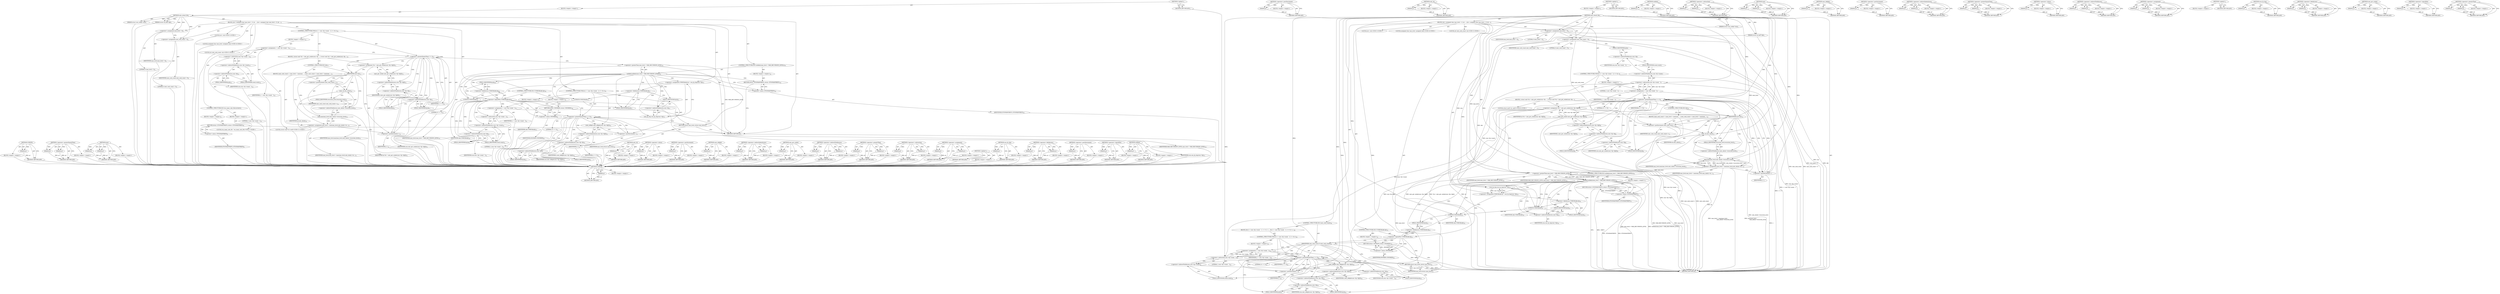 digraph "unlikely" {
vulnerable_208 [label=<(METHOD,UNIXCB)>];
vulnerable_209 [label=<(PARAM,p1)>];
vulnerable_210 [label=<(BLOCK,&lt;empty&gt;,&lt;empty&gt;)>];
vulnerable_211 [label=<(METHOD_RETURN,ANY)>];
vulnerable_164 [label=<(METHOD,&lt;operator&gt;.postDecrement)>];
vulnerable_165 [label=<(PARAM,p1)>];
vulnerable_166 [label=<(BLOCK,&lt;empty&gt;,&lt;empty&gt;)>];
vulnerable_167 [label=<(METHOD_RETURN,ANY)>];
vulnerable_186 [label=<(METHOD,unix_sk)>];
vulnerable_187 [label=<(PARAM,p1)>];
vulnerable_188 [label=<(BLOCK,&lt;empty&gt;,&lt;empty&gt;)>];
vulnerable_189 [label=<(METHOD_RETURN,ANY)>];
vulnerable_6 [label=<(METHOD,&lt;global&gt;)<SUB>1</SUB>>];
vulnerable_7 [label=<(BLOCK,&lt;empty&gt;,&lt;empty&gt;)<SUB>1</SUB>>];
vulnerable_8 [label=<(METHOD,unix_attach_fds)<SUB>1</SUB>>];
vulnerable_9 [label=<(PARAM,struct scm_cookie *scm)<SUB>1</SUB>>];
vulnerable_10 [label=<(PARAM,struct sk_buff *skb)<SUB>1</SUB>>];
vulnerable_11 [label=<(BLOCK,{
	int i;
 	unsigned char max_level = 0;
 	int ...,{
	int i;
 	unsigned char max_level = 0;
 	int ...)<SUB>2</SUB>>];
vulnerable_12 [label="<(LOCAL,int i: int)<SUB>3</SUB>>"];
vulnerable_13 [label="<(LOCAL,unsigned char max_level: unsigned char)<SUB>4</SUB>>"];
vulnerable_14 [label=<(&lt;operator&gt;.assignment,max_level = 0)<SUB>4</SUB>>];
vulnerable_15 [label=<(IDENTIFIER,max_level,max_level = 0)<SUB>4</SUB>>];
vulnerable_16 [label=<(LITERAL,0,max_level = 0)<SUB>4</SUB>>];
vulnerable_17 [label="<(LOCAL,int unix_sock_count: int)<SUB>5</SUB>>"];
vulnerable_18 [label=<(&lt;operator&gt;.assignment,unix_sock_count = 0)<SUB>5</SUB>>];
vulnerable_19 [label=<(IDENTIFIER,unix_sock_count,unix_sock_count = 0)<SUB>5</SUB>>];
vulnerable_20 [label=<(LITERAL,0,unix_sock_count = 0)<SUB>5</SUB>>];
vulnerable_21 [label=<(CONTROL_STRUCTURE,FOR,for (i = scm-&gt;fp-&gt;count - 1;i &gt;= 0;i--))<SUB>7</SUB>>];
vulnerable_22 [label=<(BLOCK,&lt;empty&gt;,&lt;empty&gt;)<SUB>7</SUB>>];
vulnerable_23 [label=<(&lt;operator&gt;.assignment,i = scm-&gt;fp-&gt;count - 1)<SUB>7</SUB>>];
vulnerable_24 [label=<(IDENTIFIER,i,i = scm-&gt;fp-&gt;count - 1)<SUB>7</SUB>>];
vulnerable_25 [label=<(&lt;operator&gt;.subtraction,scm-&gt;fp-&gt;count - 1)<SUB>7</SUB>>];
vulnerable_26 [label=<(&lt;operator&gt;.indirectFieldAccess,scm-&gt;fp-&gt;count)<SUB>7</SUB>>];
vulnerable_27 [label=<(&lt;operator&gt;.indirectFieldAccess,scm-&gt;fp)<SUB>7</SUB>>];
vulnerable_28 [label=<(IDENTIFIER,scm,scm-&gt;fp-&gt;count - 1)<SUB>7</SUB>>];
vulnerable_29 [label=<(FIELD_IDENTIFIER,fp,fp)<SUB>7</SUB>>];
vulnerable_30 [label=<(FIELD_IDENTIFIER,count,count)<SUB>7</SUB>>];
vulnerable_31 [label=<(LITERAL,1,scm-&gt;fp-&gt;count - 1)<SUB>7</SUB>>];
vulnerable_32 [label=<(&lt;operator&gt;.greaterEqualsThan,i &gt;= 0)<SUB>7</SUB>>];
vulnerable_33 [label=<(IDENTIFIER,i,i &gt;= 0)<SUB>7</SUB>>];
vulnerable_34 [label=<(LITERAL,0,i &gt;= 0)<SUB>7</SUB>>];
vulnerable_35 [label=<(&lt;operator&gt;.postDecrement,i--)<SUB>7</SUB>>];
vulnerable_36 [label=<(IDENTIFIER,i,i--)<SUB>7</SUB>>];
vulnerable_37 [label=<(BLOCK,{
 		struct sock *sk = unix_get_socket(scm-&gt;fp-...,{
 		struct sock *sk = unix_get_socket(scm-&gt;fp-...)<SUB>7</SUB>>];
vulnerable_38 [label="<(LOCAL,struct sock* sk: sock*)<SUB>8</SUB>>"];
vulnerable_39 [label=<(&lt;operator&gt;.assignment,*sk = unix_get_socket(scm-&gt;fp-&gt;fp[i]))<SUB>8</SUB>>];
vulnerable_40 [label=<(IDENTIFIER,sk,*sk = unix_get_socket(scm-&gt;fp-&gt;fp[i]))<SUB>8</SUB>>];
vulnerable_41 [label=<(unix_get_socket,unix_get_socket(scm-&gt;fp-&gt;fp[i]))<SUB>8</SUB>>];
vulnerable_42 [label=<(&lt;operator&gt;.indirectIndexAccess,scm-&gt;fp-&gt;fp[i])<SUB>8</SUB>>];
vulnerable_43 [label=<(&lt;operator&gt;.indirectFieldAccess,scm-&gt;fp-&gt;fp)<SUB>8</SUB>>];
vulnerable_44 [label=<(&lt;operator&gt;.indirectFieldAccess,scm-&gt;fp)<SUB>8</SUB>>];
vulnerable_45 [label=<(IDENTIFIER,scm,unix_get_socket(scm-&gt;fp-&gt;fp[i]))<SUB>8</SUB>>];
vulnerable_46 [label=<(FIELD_IDENTIFIER,fp,fp)<SUB>8</SUB>>];
vulnerable_47 [label=<(FIELD_IDENTIFIER,fp,fp)<SUB>8</SUB>>];
vulnerable_48 [label=<(IDENTIFIER,i,unix_get_socket(scm-&gt;fp-&gt;fp[i]))<SUB>8</SUB>>];
vulnerable_49 [label=<(CONTROL_STRUCTURE,IF,if (sk))<SUB>10</SUB>>];
vulnerable_50 [label=<(IDENTIFIER,sk,if (sk))<SUB>10</SUB>>];
vulnerable_51 [label=<(BLOCK,{
			unix_sock_count++;
			max_level = max(max_...,{
			unix_sock_count++;
			max_level = max(max_...)<SUB>10</SUB>>];
vulnerable_52 [label=<(&lt;operator&gt;.postIncrement,unix_sock_count++)<SUB>11</SUB>>];
vulnerable_53 [label=<(IDENTIFIER,unix_sock_count,unix_sock_count++)<SUB>11</SUB>>];
vulnerable_54 [label=<(&lt;operator&gt;.assignment,max_level = max(max_level,
					unix_sk(sk)-&gt;re...)<SUB>12</SUB>>];
vulnerable_55 [label=<(IDENTIFIER,max_level,max_level = max(max_level,
					unix_sk(sk)-&gt;re...)<SUB>12</SUB>>];
vulnerable_56 [label=<(max,max(max_level,
					unix_sk(sk)-&gt;recursion_level))<SUB>12</SUB>>];
vulnerable_57 [label=<(IDENTIFIER,max_level,max(max_level,
					unix_sk(sk)-&gt;recursion_level))<SUB>12</SUB>>];
vulnerable_58 [label=<(&lt;operator&gt;.indirectFieldAccess,unix_sk(sk)-&gt;recursion_level)<SUB>13</SUB>>];
vulnerable_59 [label=<(unix_sk,unix_sk(sk))<SUB>13</SUB>>];
vulnerable_60 [label=<(IDENTIFIER,sk,unix_sk(sk))<SUB>13</SUB>>];
vulnerable_61 [label=<(FIELD_IDENTIFIER,recursion_level,recursion_level)<SUB>13</SUB>>];
vulnerable_62 [label=<(CONTROL_STRUCTURE,IF,if (unlikely(max_level &gt; MAX_RECURSION_LEVEL)))<SUB>16</SUB>>];
vulnerable_63 [label=<(unlikely,unlikely(max_level &gt; MAX_RECURSION_LEVEL))<SUB>16</SUB>>];
vulnerable_64 [label=<(&lt;operator&gt;.greaterThan,max_level &gt; MAX_RECURSION_LEVEL)<SUB>16</SUB>>];
vulnerable_65 [label=<(IDENTIFIER,max_level,max_level &gt; MAX_RECURSION_LEVEL)<SUB>16</SUB>>];
vulnerable_66 [label=<(IDENTIFIER,MAX_RECURSION_LEVEL,max_level &gt; MAX_RECURSION_LEVEL)<SUB>16</SUB>>];
vulnerable_67 [label=<(BLOCK,&lt;empty&gt;,&lt;empty&gt;)<SUB>17</SUB>>];
vulnerable_68 [label=<(RETURN,return -ETOOMANYREFS;,return -ETOOMANYREFS;)<SUB>17</SUB>>];
vulnerable_69 [label=<(&lt;operator&gt;.minus,-ETOOMANYREFS)<SUB>17</SUB>>];
vulnerable_70 [label=<(IDENTIFIER,ETOOMANYREFS,-ETOOMANYREFS)<SUB>17</SUB>>];
vulnerable_71 [label=<(&lt;operator&gt;.assignment,UNIXCB(skb).fp = scm_fp_dup(scm-&gt;fp))<SUB>24</SUB>>];
vulnerable_72 [label=<(&lt;operator&gt;.fieldAccess,UNIXCB(skb).fp)<SUB>24</SUB>>];
vulnerable_73 [label=<(UNIXCB,UNIXCB(skb))<SUB>24</SUB>>];
vulnerable_74 [label=<(IDENTIFIER,skb,UNIXCB(skb))<SUB>24</SUB>>];
vulnerable_75 [label=<(FIELD_IDENTIFIER,fp,fp)<SUB>24</SUB>>];
vulnerable_76 [label=<(scm_fp_dup,scm_fp_dup(scm-&gt;fp))<SUB>24</SUB>>];
vulnerable_77 [label=<(&lt;operator&gt;.indirectFieldAccess,scm-&gt;fp)<SUB>24</SUB>>];
vulnerable_78 [label=<(IDENTIFIER,scm,scm_fp_dup(scm-&gt;fp))<SUB>24</SUB>>];
vulnerable_79 [label=<(FIELD_IDENTIFIER,fp,fp)<SUB>24</SUB>>];
vulnerable_80 [label=<(CONTROL_STRUCTURE,IF,if (!UNIXCB(skb).fp))<SUB>25</SUB>>];
vulnerable_81 [label=<(&lt;operator&gt;.logicalNot,!UNIXCB(skb).fp)<SUB>25</SUB>>];
vulnerable_82 [label=<(&lt;operator&gt;.fieldAccess,UNIXCB(skb).fp)<SUB>25</SUB>>];
vulnerable_83 [label=<(UNIXCB,UNIXCB(skb))<SUB>25</SUB>>];
vulnerable_84 [label=<(IDENTIFIER,skb,UNIXCB(skb))<SUB>25</SUB>>];
vulnerable_85 [label=<(FIELD_IDENTIFIER,fp,fp)<SUB>25</SUB>>];
vulnerable_86 [label=<(BLOCK,&lt;empty&gt;,&lt;empty&gt;)<SUB>26</SUB>>];
vulnerable_87 [label=<(RETURN,return -ENOMEM;,return -ENOMEM;)<SUB>26</SUB>>];
vulnerable_88 [label=<(&lt;operator&gt;.minus,-ENOMEM)<SUB>26</SUB>>];
vulnerable_89 [label=<(IDENTIFIER,ENOMEM,-ENOMEM)<SUB>26</SUB>>];
vulnerable_90 [label=<(CONTROL_STRUCTURE,IF,if (unix_sock_count))<SUB>28</SUB>>];
vulnerable_91 [label=<(IDENTIFIER,unix_sock_count,if (unix_sock_count))<SUB>28</SUB>>];
vulnerable_92 [label=<(BLOCK,{
		for (i = scm-&gt;fp-&gt;count - 1; i &gt;= 0; i--)
	...,{
		for (i = scm-&gt;fp-&gt;count - 1; i &gt;= 0; i--)
	...)<SUB>28</SUB>>];
vulnerable_93 [label=<(CONTROL_STRUCTURE,FOR,for (i = scm-&gt;fp-&gt;count - 1;i &gt;= 0;i--))<SUB>29</SUB>>];
vulnerable_94 [label=<(BLOCK,&lt;empty&gt;,&lt;empty&gt;)<SUB>29</SUB>>];
vulnerable_95 [label=<(&lt;operator&gt;.assignment,i = scm-&gt;fp-&gt;count - 1)<SUB>29</SUB>>];
vulnerable_96 [label=<(IDENTIFIER,i,i = scm-&gt;fp-&gt;count - 1)<SUB>29</SUB>>];
vulnerable_97 [label=<(&lt;operator&gt;.subtraction,scm-&gt;fp-&gt;count - 1)<SUB>29</SUB>>];
vulnerable_98 [label=<(&lt;operator&gt;.indirectFieldAccess,scm-&gt;fp-&gt;count)<SUB>29</SUB>>];
vulnerable_99 [label=<(&lt;operator&gt;.indirectFieldAccess,scm-&gt;fp)<SUB>29</SUB>>];
vulnerable_100 [label=<(IDENTIFIER,scm,scm-&gt;fp-&gt;count - 1)<SUB>29</SUB>>];
vulnerable_101 [label=<(FIELD_IDENTIFIER,fp,fp)<SUB>29</SUB>>];
vulnerable_102 [label=<(FIELD_IDENTIFIER,count,count)<SUB>29</SUB>>];
vulnerable_103 [label=<(LITERAL,1,scm-&gt;fp-&gt;count - 1)<SUB>29</SUB>>];
vulnerable_104 [label=<(&lt;operator&gt;.greaterEqualsThan,i &gt;= 0)<SUB>29</SUB>>];
vulnerable_105 [label=<(IDENTIFIER,i,i &gt;= 0)<SUB>29</SUB>>];
vulnerable_106 [label=<(LITERAL,0,i &gt;= 0)<SUB>29</SUB>>];
vulnerable_107 [label=<(&lt;operator&gt;.postDecrement,i--)<SUB>29</SUB>>];
vulnerable_108 [label=<(IDENTIFIER,i,i--)<SUB>29</SUB>>];
vulnerable_109 [label=<(unix_inflight,unix_inflight(scm-&gt;fp-&gt;fp[i]))<SUB>30</SUB>>];
vulnerable_110 [label=<(&lt;operator&gt;.indirectIndexAccess,scm-&gt;fp-&gt;fp[i])<SUB>30</SUB>>];
vulnerable_111 [label=<(&lt;operator&gt;.indirectFieldAccess,scm-&gt;fp-&gt;fp)<SUB>30</SUB>>];
vulnerable_112 [label=<(&lt;operator&gt;.indirectFieldAccess,scm-&gt;fp)<SUB>30</SUB>>];
vulnerable_113 [label=<(IDENTIFIER,scm,unix_inflight(scm-&gt;fp-&gt;fp[i]))<SUB>30</SUB>>];
vulnerable_114 [label=<(FIELD_IDENTIFIER,fp,fp)<SUB>30</SUB>>];
vulnerable_115 [label=<(FIELD_IDENTIFIER,fp,fp)<SUB>30</SUB>>];
vulnerable_116 [label=<(IDENTIFIER,i,unix_inflight(scm-&gt;fp-&gt;fp[i]))<SUB>30</SUB>>];
vulnerable_117 [label=<(RETURN,return max_level;,return max_level;)<SUB>32</SUB>>];
vulnerable_118 [label=<(IDENTIFIER,max_level,return max_level;)<SUB>32</SUB>>];
vulnerable_119 [label=<(METHOD_RETURN,int)<SUB>1</SUB>>];
vulnerable_121 [label=<(METHOD_RETURN,ANY)<SUB>1</SUB>>];
vulnerable_190 [label=<(METHOD,unlikely)>];
vulnerable_191 [label=<(PARAM,p1)>];
vulnerable_192 [label=<(BLOCK,&lt;empty&gt;,&lt;empty&gt;)>];
vulnerable_193 [label=<(METHOD_RETURN,ANY)>];
vulnerable_149 [label=<(METHOD,&lt;operator&gt;.subtraction)>];
vulnerable_150 [label=<(PARAM,p1)>];
vulnerable_151 [label=<(PARAM,p2)>];
vulnerable_152 [label=<(BLOCK,&lt;empty&gt;,&lt;empty&gt;)>];
vulnerable_153 [label=<(METHOD_RETURN,ANY)>];
vulnerable_181 [label=<(METHOD,max)>];
vulnerable_182 [label=<(PARAM,p1)>];
vulnerable_183 [label=<(PARAM,p2)>];
vulnerable_184 [label=<(BLOCK,&lt;empty&gt;,&lt;empty&gt;)>];
vulnerable_185 [label=<(METHOD_RETURN,ANY)>];
vulnerable_220 [label=<(METHOD,unix_inflight)>];
vulnerable_221 [label=<(PARAM,p1)>];
vulnerable_222 [label=<(BLOCK,&lt;empty&gt;,&lt;empty&gt;)>];
vulnerable_223 [label=<(METHOD_RETURN,ANY)>];
vulnerable_177 [label=<(METHOD,&lt;operator&gt;.postIncrement)>];
vulnerable_178 [label=<(PARAM,p1)>];
vulnerable_179 [label=<(BLOCK,&lt;empty&gt;,&lt;empty&gt;)>];
vulnerable_180 [label=<(METHOD_RETURN,ANY)>];
vulnerable_172 [label=<(METHOD,&lt;operator&gt;.indirectIndexAccess)>];
vulnerable_173 [label=<(PARAM,p1)>];
vulnerable_174 [label=<(PARAM,p2)>];
vulnerable_175 [label=<(BLOCK,&lt;empty&gt;,&lt;empty&gt;)>];
vulnerable_176 [label=<(METHOD_RETURN,ANY)>];
vulnerable_159 [label=<(METHOD,&lt;operator&gt;.greaterEqualsThan)>];
vulnerable_160 [label=<(PARAM,p1)>];
vulnerable_161 [label=<(PARAM,p2)>];
vulnerable_162 [label=<(BLOCK,&lt;empty&gt;,&lt;empty&gt;)>];
vulnerable_163 [label=<(METHOD_RETURN,ANY)>];
vulnerable_199 [label=<(METHOD,&lt;operator&gt;.minus)>];
vulnerable_200 [label=<(PARAM,p1)>];
vulnerable_201 [label=<(BLOCK,&lt;empty&gt;,&lt;empty&gt;)>];
vulnerable_202 [label=<(METHOD_RETURN,ANY)>];
vulnerable_154 [label=<(METHOD,&lt;operator&gt;.indirectFieldAccess)>];
vulnerable_155 [label=<(PARAM,p1)>];
vulnerable_156 [label=<(PARAM,p2)>];
vulnerable_157 [label=<(BLOCK,&lt;empty&gt;,&lt;empty&gt;)>];
vulnerable_158 [label=<(METHOD_RETURN,ANY)>];
vulnerable_144 [label=<(METHOD,&lt;operator&gt;.assignment)>];
vulnerable_145 [label=<(PARAM,p1)>];
vulnerable_146 [label=<(PARAM,p2)>];
vulnerable_147 [label=<(BLOCK,&lt;empty&gt;,&lt;empty&gt;)>];
vulnerable_148 [label=<(METHOD_RETURN,ANY)>];
vulnerable_138 [label=<(METHOD,&lt;global&gt;)<SUB>1</SUB>>];
vulnerable_139 [label=<(BLOCK,&lt;empty&gt;,&lt;empty&gt;)>];
vulnerable_140 [label=<(METHOD_RETURN,ANY)>];
vulnerable_212 [label=<(METHOD,scm_fp_dup)>];
vulnerable_213 [label=<(PARAM,p1)>];
vulnerable_214 [label=<(BLOCK,&lt;empty&gt;,&lt;empty&gt;)>];
vulnerable_215 [label=<(METHOD_RETURN,ANY)>];
vulnerable_203 [label=<(METHOD,&lt;operator&gt;.fieldAccess)>];
vulnerable_204 [label=<(PARAM,p1)>];
vulnerable_205 [label=<(PARAM,p2)>];
vulnerable_206 [label=<(BLOCK,&lt;empty&gt;,&lt;empty&gt;)>];
vulnerable_207 [label=<(METHOD_RETURN,ANY)>];
vulnerable_168 [label=<(METHOD,unix_get_socket)>];
vulnerable_169 [label=<(PARAM,p1)>];
vulnerable_170 [label=<(BLOCK,&lt;empty&gt;,&lt;empty&gt;)>];
vulnerable_171 [label=<(METHOD_RETURN,ANY)>];
vulnerable_216 [label=<(METHOD,&lt;operator&gt;.logicalNot)>];
vulnerable_217 [label=<(PARAM,p1)>];
vulnerable_218 [label=<(BLOCK,&lt;empty&gt;,&lt;empty&gt;)>];
vulnerable_219 [label=<(METHOD_RETURN,ANY)>];
vulnerable_194 [label=<(METHOD,&lt;operator&gt;.greaterThan)>];
vulnerable_195 [label=<(PARAM,p1)>];
vulnerable_196 [label=<(PARAM,p2)>];
vulnerable_197 [label=<(BLOCK,&lt;empty&gt;,&lt;empty&gt;)>];
vulnerable_198 [label=<(METHOD_RETURN,ANY)>];
fixed_214 [label=<(METHOD,UNIXCB)>];
fixed_215 [label=<(PARAM,p1)>];
fixed_216 [label=<(BLOCK,&lt;empty&gt;,&lt;empty&gt;)>];
fixed_217 [label=<(METHOD_RETURN,ANY)>];
fixed_169 [label=<(METHOD,&lt;operator&gt;.greaterEqualsThan)>];
fixed_170 [label=<(PARAM,p1)>];
fixed_171 [label=<(PARAM,p2)>];
fixed_172 [label=<(BLOCK,&lt;empty&gt;,&lt;empty&gt;)>];
fixed_173 [label=<(METHOD_RETURN,ANY)>];
fixed_191 [label=<(METHOD,max)>];
fixed_192 [label=<(PARAM,p1)>];
fixed_193 [label=<(PARAM,p2)>];
fixed_194 [label=<(BLOCK,&lt;empty&gt;,&lt;empty&gt;)>];
fixed_195 [label=<(METHOD_RETURN,ANY)>];
fixed_6 [label=<(METHOD,&lt;global&gt;)<SUB>1</SUB>>];
fixed_7 [label=<(BLOCK,&lt;empty&gt;,&lt;empty&gt;)<SUB>1</SUB>>];
fixed_8 [label=<(METHOD,unix_attach_fds)<SUB>1</SUB>>];
fixed_9 [label=<(PARAM,struct scm_cookie *scm)<SUB>1</SUB>>];
fixed_10 [label=<(PARAM,struct sk_buff *skb)<SUB>1</SUB>>];
fixed_11 [label=<(BLOCK,{
	int i;
 	unsigned char max_level = 0;
 	int ...,{
	int i;
 	unsigned char max_level = 0;
 	int ...)<SUB>2</SUB>>];
fixed_12 [label="<(LOCAL,int i: int)<SUB>3</SUB>>"];
fixed_13 [label="<(LOCAL,unsigned char max_level: unsigned char)<SUB>4</SUB>>"];
fixed_14 [label=<(&lt;operator&gt;.assignment,max_level = 0)<SUB>4</SUB>>];
fixed_15 [label=<(IDENTIFIER,max_level,max_level = 0)<SUB>4</SUB>>];
fixed_16 [label=<(LITERAL,0,max_level = 0)<SUB>4</SUB>>];
fixed_17 [label="<(LOCAL,int unix_sock_count: int)<SUB>5</SUB>>"];
fixed_18 [label=<(&lt;operator&gt;.assignment,unix_sock_count = 0)<SUB>5</SUB>>];
fixed_19 [label=<(IDENTIFIER,unix_sock_count,unix_sock_count = 0)<SUB>5</SUB>>];
fixed_20 [label=<(LITERAL,0,unix_sock_count = 0)<SUB>5</SUB>>];
fixed_21 [label=<(CONTROL_STRUCTURE,IF,if (too_many_unix_fds(current)))<SUB>7</SUB>>];
fixed_22 [label=<(BLOCK,&lt;empty&gt;,&lt;empty&gt;)<SUB>7</SUB>>];
fixed_23 [label="<(LOCAL,too_many_unix_fds : too_many_unix_fds)<SUB>7</SUB>>"];
fixed_24 [label=<(BLOCK,&lt;empty&gt;,&lt;empty&gt;)<SUB>8</SUB>>];
fixed_25 [label=<(RETURN,return -ETOOMANYREFS;,return -ETOOMANYREFS;)<SUB>8</SUB>>];
fixed_26 [label=<(&lt;operator&gt;.minus,-ETOOMANYREFS)<SUB>8</SUB>>];
fixed_27 [label=<(IDENTIFIER,ETOOMANYREFS,-ETOOMANYREFS)<SUB>8</SUB>>];
fixed_28 [label=<(CONTROL_STRUCTURE,FOR,for (i = scm-&gt;fp-&gt;count - 1;i &gt;= 0;i--))<SUB>10</SUB>>];
fixed_29 [label=<(BLOCK,&lt;empty&gt;,&lt;empty&gt;)<SUB>10</SUB>>];
fixed_30 [label=<(&lt;operator&gt;.assignment,i = scm-&gt;fp-&gt;count - 1)<SUB>10</SUB>>];
fixed_31 [label=<(IDENTIFIER,i,i = scm-&gt;fp-&gt;count - 1)<SUB>10</SUB>>];
fixed_32 [label=<(&lt;operator&gt;.subtraction,scm-&gt;fp-&gt;count - 1)<SUB>10</SUB>>];
fixed_33 [label=<(&lt;operator&gt;.indirectFieldAccess,scm-&gt;fp-&gt;count)<SUB>10</SUB>>];
fixed_34 [label=<(&lt;operator&gt;.indirectFieldAccess,scm-&gt;fp)<SUB>10</SUB>>];
fixed_35 [label=<(IDENTIFIER,scm,scm-&gt;fp-&gt;count - 1)<SUB>10</SUB>>];
fixed_36 [label=<(FIELD_IDENTIFIER,fp,fp)<SUB>10</SUB>>];
fixed_37 [label=<(FIELD_IDENTIFIER,count,count)<SUB>10</SUB>>];
fixed_38 [label=<(LITERAL,1,scm-&gt;fp-&gt;count - 1)<SUB>10</SUB>>];
fixed_39 [label=<(&lt;operator&gt;.greaterEqualsThan,i &gt;= 0)<SUB>10</SUB>>];
fixed_40 [label=<(IDENTIFIER,i,i &gt;= 0)<SUB>10</SUB>>];
fixed_41 [label=<(LITERAL,0,i &gt;= 0)<SUB>10</SUB>>];
fixed_42 [label=<(&lt;operator&gt;.postDecrement,i--)<SUB>10</SUB>>];
fixed_43 [label=<(IDENTIFIER,i,i--)<SUB>10</SUB>>];
fixed_44 [label=<(BLOCK,{
 		struct sock *sk = unix_get_socket(scm-&gt;fp-...,{
 		struct sock *sk = unix_get_socket(scm-&gt;fp-...)<SUB>10</SUB>>];
fixed_45 [label="<(LOCAL,struct sock* sk: sock*)<SUB>11</SUB>>"];
fixed_46 [label=<(&lt;operator&gt;.assignment,*sk = unix_get_socket(scm-&gt;fp-&gt;fp[i]))<SUB>11</SUB>>];
fixed_47 [label=<(IDENTIFIER,sk,*sk = unix_get_socket(scm-&gt;fp-&gt;fp[i]))<SUB>11</SUB>>];
fixed_48 [label=<(unix_get_socket,unix_get_socket(scm-&gt;fp-&gt;fp[i]))<SUB>11</SUB>>];
fixed_49 [label=<(&lt;operator&gt;.indirectIndexAccess,scm-&gt;fp-&gt;fp[i])<SUB>11</SUB>>];
fixed_50 [label=<(&lt;operator&gt;.indirectFieldAccess,scm-&gt;fp-&gt;fp)<SUB>11</SUB>>];
fixed_51 [label=<(&lt;operator&gt;.indirectFieldAccess,scm-&gt;fp)<SUB>11</SUB>>];
fixed_52 [label=<(IDENTIFIER,scm,unix_get_socket(scm-&gt;fp-&gt;fp[i]))<SUB>11</SUB>>];
fixed_53 [label=<(FIELD_IDENTIFIER,fp,fp)<SUB>11</SUB>>];
fixed_54 [label=<(FIELD_IDENTIFIER,fp,fp)<SUB>11</SUB>>];
fixed_55 [label=<(IDENTIFIER,i,unix_get_socket(scm-&gt;fp-&gt;fp[i]))<SUB>11</SUB>>];
fixed_56 [label=<(CONTROL_STRUCTURE,IF,if (sk))<SUB>13</SUB>>];
fixed_57 [label=<(IDENTIFIER,sk,if (sk))<SUB>13</SUB>>];
fixed_58 [label=<(BLOCK,{
			unix_sock_count++;
			max_level = max(max_...,{
			unix_sock_count++;
			max_level = max(max_...)<SUB>13</SUB>>];
fixed_59 [label=<(&lt;operator&gt;.postIncrement,unix_sock_count++)<SUB>14</SUB>>];
fixed_60 [label=<(IDENTIFIER,unix_sock_count,unix_sock_count++)<SUB>14</SUB>>];
fixed_61 [label=<(&lt;operator&gt;.assignment,max_level = max(max_level,
					unix_sk(sk)-&gt;re...)<SUB>15</SUB>>];
fixed_62 [label=<(IDENTIFIER,max_level,max_level = max(max_level,
					unix_sk(sk)-&gt;re...)<SUB>15</SUB>>];
fixed_63 [label=<(max,max(max_level,
					unix_sk(sk)-&gt;recursion_level))<SUB>15</SUB>>];
fixed_64 [label=<(IDENTIFIER,max_level,max(max_level,
					unix_sk(sk)-&gt;recursion_level))<SUB>15</SUB>>];
fixed_65 [label=<(&lt;operator&gt;.indirectFieldAccess,unix_sk(sk)-&gt;recursion_level)<SUB>16</SUB>>];
fixed_66 [label=<(unix_sk,unix_sk(sk))<SUB>16</SUB>>];
fixed_67 [label=<(IDENTIFIER,sk,unix_sk(sk))<SUB>16</SUB>>];
fixed_68 [label=<(FIELD_IDENTIFIER,recursion_level,recursion_level)<SUB>16</SUB>>];
fixed_69 [label=<(CONTROL_STRUCTURE,IF,if (unlikely(max_level &gt; MAX_RECURSION_LEVEL)))<SUB>19</SUB>>];
fixed_70 [label=<(unlikely,unlikely(max_level &gt; MAX_RECURSION_LEVEL))<SUB>19</SUB>>];
fixed_71 [label=<(&lt;operator&gt;.greaterThan,max_level &gt; MAX_RECURSION_LEVEL)<SUB>19</SUB>>];
fixed_72 [label=<(IDENTIFIER,max_level,max_level &gt; MAX_RECURSION_LEVEL)<SUB>19</SUB>>];
fixed_73 [label=<(IDENTIFIER,MAX_RECURSION_LEVEL,max_level &gt; MAX_RECURSION_LEVEL)<SUB>19</SUB>>];
fixed_74 [label=<(BLOCK,&lt;empty&gt;,&lt;empty&gt;)<SUB>20</SUB>>];
fixed_75 [label=<(RETURN,return -ETOOMANYREFS;,return -ETOOMANYREFS;)<SUB>20</SUB>>];
fixed_76 [label=<(&lt;operator&gt;.minus,-ETOOMANYREFS)<SUB>20</SUB>>];
fixed_77 [label=<(IDENTIFIER,ETOOMANYREFS,-ETOOMANYREFS)<SUB>20</SUB>>];
fixed_78 [label=<(&lt;operator&gt;.assignment,UNIXCB(skb).fp = scm_fp_dup(scm-&gt;fp))<SUB>27</SUB>>];
fixed_79 [label=<(&lt;operator&gt;.fieldAccess,UNIXCB(skb).fp)<SUB>27</SUB>>];
fixed_80 [label=<(UNIXCB,UNIXCB(skb))<SUB>27</SUB>>];
fixed_81 [label=<(IDENTIFIER,skb,UNIXCB(skb))<SUB>27</SUB>>];
fixed_82 [label=<(FIELD_IDENTIFIER,fp,fp)<SUB>27</SUB>>];
fixed_83 [label=<(scm_fp_dup,scm_fp_dup(scm-&gt;fp))<SUB>27</SUB>>];
fixed_84 [label=<(&lt;operator&gt;.indirectFieldAccess,scm-&gt;fp)<SUB>27</SUB>>];
fixed_85 [label=<(IDENTIFIER,scm,scm_fp_dup(scm-&gt;fp))<SUB>27</SUB>>];
fixed_86 [label=<(FIELD_IDENTIFIER,fp,fp)<SUB>27</SUB>>];
fixed_87 [label=<(CONTROL_STRUCTURE,IF,if (!UNIXCB(skb).fp))<SUB>28</SUB>>];
fixed_88 [label=<(&lt;operator&gt;.logicalNot,!UNIXCB(skb).fp)<SUB>28</SUB>>];
fixed_89 [label=<(&lt;operator&gt;.fieldAccess,UNIXCB(skb).fp)<SUB>28</SUB>>];
fixed_90 [label=<(UNIXCB,UNIXCB(skb))<SUB>28</SUB>>];
fixed_91 [label=<(IDENTIFIER,skb,UNIXCB(skb))<SUB>28</SUB>>];
fixed_92 [label=<(FIELD_IDENTIFIER,fp,fp)<SUB>28</SUB>>];
fixed_93 [label=<(BLOCK,&lt;empty&gt;,&lt;empty&gt;)<SUB>29</SUB>>];
fixed_94 [label=<(RETURN,return -ENOMEM;,return -ENOMEM;)<SUB>29</SUB>>];
fixed_95 [label=<(&lt;operator&gt;.minus,-ENOMEM)<SUB>29</SUB>>];
fixed_96 [label=<(IDENTIFIER,ENOMEM,-ENOMEM)<SUB>29</SUB>>];
fixed_97 [label=<(CONTROL_STRUCTURE,FOR,for (i = scm-&gt;fp-&gt;count - 1;i &gt;= 0;i--))<SUB>31</SUB>>];
fixed_98 [label=<(BLOCK,&lt;empty&gt;,&lt;empty&gt;)<SUB>31</SUB>>];
fixed_99 [label=<(&lt;operator&gt;.assignment,i = scm-&gt;fp-&gt;count - 1)<SUB>31</SUB>>];
fixed_100 [label=<(IDENTIFIER,i,i = scm-&gt;fp-&gt;count - 1)<SUB>31</SUB>>];
fixed_101 [label=<(&lt;operator&gt;.subtraction,scm-&gt;fp-&gt;count - 1)<SUB>31</SUB>>];
fixed_102 [label=<(&lt;operator&gt;.indirectFieldAccess,scm-&gt;fp-&gt;count)<SUB>31</SUB>>];
fixed_103 [label=<(&lt;operator&gt;.indirectFieldAccess,scm-&gt;fp)<SUB>31</SUB>>];
fixed_104 [label=<(IDENTIFIER,scm,scm-&gt;fp-&gt;count - 1)<SUB>31</SUB>>];
fixed_105 [label=<(FIELD_IDENTIFIER,fp,fp)<SUB>31</SUB>>];
fixed_106 [label=<(FIELD_IDENTIFIER,count,count)<SUB>31</SUB>>];
fixed_107 [label=<(LITERAL,1,scm-&gt;fp-&gt;count - 1)<SUB>31</SUB>>];
fixed_108 [label=<(&lt;operator&gt;.greaterEqualsThan,i &gt;= 0)<SUB>31</SUB>>];
fixed_109 [label=<(IDENTIFIER,i,i &gt;= 0)<SUB>31</SUB>>];
fixed_110 [label=<(LITERAL,0,i &gt;= 0)<SUB>31</SUB>>];
fixed_111 [label=<(&lt;operator&gt;.postDecrement,i--)<SUB>31</SUB>>];
fixed_112 [label=<(IDENTIFIER,i,i--)<SUB>31</SUB>>];
fixed_113 [label=<(unix_inflight,unix_inflight(scm-&gt;fp-&gt;fp[i]))<SUB>32</SUB>>];
fixed_114 [label=<(&lt;operator&gt;.indirectIndexAccess,scm-&gt;fp-&gt;fp[i])<SUB>32</SUB>>];
fixed_115 [label=<(&lt;operator&gt;.indirectFieldAccess,scm-&gt;fp-&gt;fp)<SUB>32</SUB>>];
fixed_116 [label=<(&lt;operator&gt;.indirectFieldAccess,scm-&gt;fp)<SUB>32</SUB>>];
fixed_117 [label=<(IDENTIFIER,scm,unix_inflight(scm-&gt;fp-&gt;fp[i]))<SUB>32</SUB>>];
fixed_118 [label=<(FIELD_IDENTIFIER,fp,fp)<SUB>32</SUB>>];
fixed_119 [label=<(FIELD_IDENTIFIER,fp,fp)<SUB>32</SUB>>];
fixed_120 [label=<(IDENTIFIER,i,unix_inflight(scm-&gt;fp-&gt;fp[i]))<SUB>32</SUB>>];
fixed_121 [label=<(RETURN,return max_level;,return max_level;)<SUB>33</SUB>>];
fixed_122 [label=<(IDENTIFIER,max_level,return max_level;)<SUB>33</SUB>>];
fixed_123 [label=<(METHOD_RETURN,int)<SUB>1</SUB>>];
fixed_125 [label=<(METHOD_RETURN,ANY)<SUB>1</SUB>>];
fixed_196 [label=<(METHOD,unix_sk)>];
fixed_197 [label=<(PARAM,p1)>];
fixed_198 [label=<(BLOCK,&lt;empty&gt;,&lt;empty&gt;)>];
fixed_199 [label=<(METHOD_RETURN,ANY)>];
fixed_155 [label=<(METHOD,&lt;operator&gt;.minus)>];
fixed_156 [label=<(PARAM,p1)>];
fixed_157 [label=<(BLOCK,&lt;empty&gt;,&lt;empty&gt;)>];
fixed_158 [label=<(METHOD_RETURN,ANY)>];
fixed_187 [label=<(METHOD,&lt;operator&gt;.postIncrement)>];
fixed_188 [label=<(PARAM,p1)>];
fixed_189 [label=<(BLOCK,&lt;empty&gt;,&lt;empty&gt;)>];
fixed_190 [label=<(METHOD_RETURN,ANY)>];
fixed_226 [label=<(METHOD,unix_inflight)>];
fixed_227 [label=<(PARAM,p1)>];
fixed_228 [label=<(BLOCK,&lt;empty&gt;,&lt;empty&gt;)>];
fixed_229 [label=<(METHOD_RETURN,ANY)>];
fixed_182 [label=<(METHOD,&lt;operator&gt;.indirectIndexAccess)>];
fixed_183 [label=<(PARAM,p1)>];
fixed_184 [label=<(PARAM,p2)>];
fixed_185 [label=<(BLOCK,&lt;empty&gt;,&lt;empty&gt;)>];
fixed_186 [label=<(METHOD_RETURN,ANY)>];
fixed_178 [label=<(METHOD,unix_get_socket)>];
fixed_179 [label=<(PARAM,p1)>];
fixed_180 [label=<(BLOCK,&lt;empty&gt;,&lt;empty&gt;)>];
fixed_181 [label=<(METHOD_RETURN,ANY)>];
fixed_164 [label=<(METHOD,&lt;operator&gt;.indirectFieldAccess)>];
fixed_165 [label=<(PARAM,p1)>];
fixed_166 [label=<(PARAM,p2)>];
fixed_167 [label=<(BLOCK,&lt;empty&gt;,&lt;empty&gt;)>];
fixed_168 [label=<(METHOD_RETURN,ANY)>];
fixed_204 [label=<(METHOD,&lt;operator&gt;.greaterThan)>];
fixed_205 [label=<(PARAM,p1)>];
fixed_206 [label=<(PARAM,p2)>];
fixed_207 [label=<(BLOCK,&lt;empty&gt;,&lt;empty&gt;)>];
fixed_208 [label=<(METHOD_RETURN,ANY)>];
fixed_159 [label=<(METHOD,&lt;operator&gt;.subtraction)>];
fixed_160 [label=<(PARAM,p1)>];
fixed_161 [label=<(PARAM,p2)>];
fixed_162 [label=<(BLOCK,&lt;empty&gt;,&lt;empty&gt;)>];
fixed_163 [label=<(METHOD_RETURN,ANY)>];
fixed_150 [label=<(METHOD,&lt;operator&gt;.assignment)>];
fixed_151 [label=<(PARAM,p1)>];
fixed_152 [label=<(PARAM,p2)>];
fixed_153 [label=<(BLOCK,&lt;empty&gt;,&lt;empty&gt;)>];
fixed_154 [label=<(METHOD_RETURN,ANY)>];
fixed_144 [label=<(METHOD,&lt;global&gt;)<SUB>1</SUB>>];
fixed_145 [label=<(BLOCK,&lt;empty&gt;,&lt;empty&gt;)>];
fixed_146 [label=<(METHOD_RETURN,ANY)>];
fixed_218 [label=<(METHOD,scm_fp_dup)>];
fixed_219 [label=<(PARAM,p1)>];
fixed_220 [label=<(BLOCK,&lt;empty&gt;,&lt;empty&gt;)>];
fixed_221 [label=<(METHOD_RETURN,ANY)>];
fixed_209 [label=<(METHOD,&lt;operator&gt;.fieldAccess)>];
fixed_210 [label=<(PARAM,p1)>];
fixed_211 [label=<(PARAM,p2)>];
fixed_212 [label=<(BLOCK,&lt;empty&gt;,&lt;empty&gt;)>];
fixed_213 [label=<(METHOD_RETURN,ANY)>];
fixed_174 [label=<(METHOD,&lt;operator&gt;.postDecrement)>];
fixed_175 [label=<(PARAM,p1)>];
fixed_176 [label=<(BLOCK,&lt;empty&gt;,&lt;empty&gt;)>];
fixed_177 [label=<(METHOD_RETURN,ANY)>];
fixed_222 [label=<(METHOD,&lt;operator&gt;.logicalNot)>];
fixed_223 [label=<(PARAM,p1)>];
fixed_224 [label=<(BLOCK,&lt;empty&gt;,&lt;empty&gt;)>];
fixed_225 [label=<(METHOD_RETURN,ANY)>];
fixed_200 [label=<(METHOD,unlikely)>];
fixed_201 [label=<(PARAM,p1)>];
fixed_202 [label=<(BLOCK,&lt;empty&gt;,&lt;empty&gt;)>];
fixed_203 [label=<(METHOD_RETURN,ANY)>];
vulnerable_208 -> vulnerable_209  [key=0, label="AST: "];
vulnerable_208 -> vulnerable_209  [key=1, label="DDG: "];
vulnerable_208 -> vulnerable_210  [key=0, label="AST: "];
vulnerable_208 -> vulnerable_211  [key=0, label="AST: "];
vulnerable_208 -> vulnerable_211  [key=1, label="CFG: "];
vulnerable_209 -> vulnerable_211  [key=0, label="DDG: p1"];
vulnerable_164 -> vulnerable_165  [key=0, label="AST: "];
vulnerable_164 -> vulnerable_165  [key=1, label="DDG: "];
vulnerable_164 -> vulnerable_166  [key=0, label="AST: "];
vulnerable_164 -> vulnerable_167  [key=0, label="AST: "];
vulnerable_164 -> vulnerable_167  [key=1, label="CFG: "];
vulnerable_165 -> vulnerable_167  [key=0, label="DDG: p1"];
vulnerable_186 -> vulnerable_187  [key=0, label="AST: "];
vulnerable_186 -> vulnerable_187  [key=1, label="DDG: "];
vulnerable_186 -> vulnerable_188  [key=0, label="AST: "];
vulnerable_186 -> vulnerable_189  [key=0, label="AST: "];
vulnerable_186 -> vulnerable_189  [key=1, label="CFG: "];
vulnerable_187 -> vulnerable_189  [key=0, label="DDG: p1"];
vulnerable_6 -> vulnerable_7  [key=0, label="AST: "];
vulnerable_6 -> vulnerable_121  [key=0, label="AST: "];
vulnerable_6 -> vulnerable_121  [key=1, label="CFG: "];
vulnerable_7 -> vulnerable_8  [key=0, label="AST: "];
vulnerable_8 -> vulnerable_9  [key=0, label="AST: "];
vulnerable_8 -> vulnerable_9  [key=1, label="DDG: "];
vulnerable_8 -> vulnerable_10  [key=0, label="AST: "];
vulnerable_8 -> vulnerable_10  [key=1, label="DDG: "];
vulnerable_8 -> vulnerable_11  [key=0, label="AST: "];
vulnerable_8 -> vulnerable_119  [key=0, label="AST: "];
vulnerable_8 -> vulnerable_14  [key=0, label="CFG: "];
vulnerable_8 -> vulnerable_14  [key=1, label="DDG: "];
vulnerable_8 -> vulnerable_18  [key=0, label="DDG: "];
vulnerable_8 -> vulnerable_91  [key=0, label="DDG: "];
vulnerable_8 -> vulnerable_118  [key=0, label="DDG: "];
vulnerable_8 -> vulnerable_32  [key=0, label="DDG: "];
vulnerable_8 -> vulnerable_35  [key=0, label="DDG: "];
vulnerable_8 -> vulnerable_50  [key=0, label="DDG: "];
vulnerable_8 -> vulnerable_64  [key=0, label="DDG: "];
vulnerable_8 -> vulnerable_73  [key=0, label="DDG: "];
vulnerable_8 -> vulnerable_25  [key=0, label="DDG: "];
vulnerable_8 -> vulnerable_69  [key=0, label="DDG: "];
vulnerable_8 -> vulnerable_83  [key=0, label="DDG: "];
vulnerable_8 -> vulnerable_88  [key=0, label="DDG: "];
vulnerable_8 -> vulnerable_104  [key=0, label="DDG: "];
vulnerable_8 -> vulnerable_107  [key=0, label="DDG: "];
vulnerable_8 -> vulnerable_52  [key=0, label="DDG: "];
vulnerable_8 -> vulnerable_56  [key=0, label="DDG: "];
vulnerable_8 -> vulnerable_97  [key=0, label="DDG: "];
vulnerable_8 -> vulnerable_59  [key=0, label="DDG: "];
vulnerable_9 -> vulnerable_119  [key=0, label="DDG: scm"];
vulnerable_9 -> vulnerable_76  [key=0, label="DDG: scm"];
vulnerable_10 -> vulnerable_119  [key=0, label="DDG: skb"];
vulnerable_10 -> vulnerable_73  [key=0, label="DDG: skb"];
vulnerable_11 -> vulnerable_12  [key=0, label="AST: "];
vulnerable_11 -> vulnerable_13  [key=0, label="AST: "];
vulnerable_11 -> vulnerable_14  [key=0, label="AST: "];
vulnerable_11 -> vulnerable_17  [key=0, label="AST: "];
vulnerable_11 -> vulnerable_18  [key=0, label="AST: "];
vulnerable_11 -> vulnerable_21  [key=0, label="AST: "];
vulnerable_11 -> vulnerable_62  [key=0, label="AST: "];
vulnerable_11 -> vulnerable_71  [key=0, label="AST: "];
vulnerable_11 -> vulnerable_80  [key=0, label="AST: "];
vulnerable_11 -> vulnerable_90  [key=0, label="AST: "];
vulnerable_11 -> vulnerable_117  [key=0, label="AST: "];
vulnerable_14 -> vulnerable_15  [key=0, label="AST: "];
vulnerable_14 -> vulnerable_16  [key=0, label="AST: "];
vulnerable_14 -> vulnerable_18  [key=0, label="CFG: "];
vulnerable_14 -> vulnerable_119  [key=0, label="DDG: max_level = 0"];
vulnerable_14 -> vulnerable_64  [key=0, label="DDG: max_level"];
vulnerable_14 -> vulnerable_56  [key=0, label="DDG: max_level"];
vulnerable_18 -> vulnerable_19  [key=0, label="AST: "];
vulnerable_18 -> vulnerable_20  [key=0, label="AST: "];
vulnerable_18 -> vulnerable_29  [key=0, label="CFG: "];
vulnerable_18 -> vulnerable_119  [key=0, label="DDG: unix_sock_count"];
vulnerable_18 -> vulnerable_119  [key=1, label="DDG: unix_sock_count = 0"];
vulnerable_18 -> vulnerable_52  [key=0, label="DDG: unix_sock_count"];
vulnerable_21 -> vulnerable_22  [key=0, label="AST: "];
vulnerable_21 -> vulnerable_32  [key=0, label="AST: "];
vulnerable_21 -> vulnerable_35  [key=0, label="AST: "];
vulnerable_21 -> vulnerable_37  [key=0, label="AST: "];
vulnerable_22 -> vulnerable_23  [key=0, label="AST: "];
vulnerable_23 -> vulnerable_24  [key=0, label="AST: "];
vulnerable_23 -> vulnerable_25  [key=0, label="AST: "];
vulnerable_23 -> vulnerable_32  [key=0, label="CFG: "];
vulnerable_23 -> vulnerable_32  [key=1, label="DDG: i"];
vulnerable_23 -> vulnerable_119  [key=0, label="DDG: scm-&gt;fp-&gt;count - 1"];
vulnerable_23 -> vulnerable_119  [key=1, label="DDG: i = scm-&gt;fp-&gt;count - 1"];
vulnerable_25 -> vulnerable_26  [key=0, label="AST: "];
vulnerable_25 -> vulnerable_31  [key=0, label="AST: "];
vulnerable_25 -> vulnerable_23  [key=0, label="CFG: "];
vulnerable_25 -> vulnerable_23  [key=1, label="DDG: scm-&gt;fp-&gt;count"];
vulnerable_25 -> vulnerable_23  [key=2, label="DDG: 1"];
vulnerable_25 -> vulnerable_119  [key=0, label="DDG: scm-&gt;fp-&gt;count"];
vulnerable_25 -> vulnerable_76  [key=0, label="DDG: scm-&gt;fp-&gt;count"];
vulnerable_25 -> vulnerable_97  [key=0, label="DDG: scm-&gt;fp-&gt;count"];
vulnerable_26 -> vulnerable_27  [key=0, label="AST: "];
vulnerable_26 -> vulnerable_30  [key=0, label="AST: "];
vulnerable_26 -> vulnerable_25  [key=0, label="CFG: "];
vulnerable_27 -> vulnerable_28  [key=0, label="AST: "];
vulnerable_27 -> vulnerable_29  [key=0, label="AST: "];
vulnerable_27 -> vulnerable_30  [key=0, label="CFG: "];
vulnerable_29 -> vulnerable_27  [key=0, label="CFG: "];
vulnerable_30 -> vulnerable_26  [key=0, label="CFG: "];
vulnerable_32 -> vulnerable_33  [key=0, label="AST: "];
vulnerable_32 -> vulnerable_34  [key=0, label="AST: "];
vulnerable_32 -> vulnerable_46  [key=0, label="CFG: "];
vulnerable_32 -> vulnerable_46  [key=1, label="CDG: "];
vulnerable_32 -> vulnerable_64  [key=0, label="CFG: "];
vulnerable_32 -> vulnerable_119  [key=0, label="DDG: i"];
vulnerable_32 -> vulnerable_119  [key=1, label="DDG: i &gt;= 0"];
vulnerable_32 -> vulnerable_35  [key=0, label="DDG: i"];
vulnerable_32 -> vulnerable_35  [key=1, label="CDG: "];
vulnerable_32 -> vulnerable_47  [key=0, label="CDG: "];
vulnerable_32 -> vulnerable_32  [key=0, label="CDG: "];
vulnerable_32 -> vulnerable_42  [key=0, label="CDG: "];
vulnerable_32 -> vulnerable_50  [key=0, label="CDG: "];
vulnerable_32 -> vulnerable_44  [key=0, label="CDG: "];
vulnerable_32 -> vulnerable_43  [key=0, label="CDG: "];
vulnerable_32 -> vulnerable_41  [key=0, label="CDG: "];
vulnerable_32 -> vulnerable_39  [key=0, label="CDG: "];
vulnerable_35 -> vulnerable_36  [key=0, label="AST: "];
vulnerable_35 -> vulnerable_32  [key=0, label="CFG: "];
vulnerable_35 -> vulnerable_32  [key=1, label="DDG: i"];
vulnerable_35 -> vulnerable_119  [key=0, label="DDG: i--"];
vulnerable_37 -> vulnerable_38  [key=0, label="AST: "];
vulnerable_37 -> vulnerable_39  [key=0, label="AST: "];
vulnerable_37 -> vulnerable_49  [key=0, label="AST: "];
vulnerable_39 -> vulnerable_40  [key=0, label="AST: "];
vulnerable_39 -> vulnerable_41  [key=0, label="AST: "];
vulnerable_39 -> vulnerable_50  [key=0, label="CFG: "];
vulnerable_39 -> vulnerable_119  [key=0, label="DDG: sk"];
vulnerable_39 -> vulnerable_119  [key=1, label="DDG: unix_get_socket(scm-&gt;fp-&gt;fp[i])"];
vulnerable_39 -> vulnerable_119  [key=2, label="DDG: *sk = unix_get_socket(scm-&gt;fp-&gt;fp[i])"];
vulnerable_39 -> vulnerable_59  [key=0, label="DDG: sk"];
vulnerable_41 -> vulnerable_42  [key=0, label="AST: "];
vulnerable_41 -> vulnerable_39  [key=0, label="CFG: "];
vulnerable_41 -> vulnerable_39  [key=1, label="DDG: scm-&gt;fp-&gt;fp[i]"];
vulnerable_41 -> vulnerable_119  [key=0, label="DDG: scm-&gt;fp-&gt;fp[i]"];
vulnerable_41 -> vulnerable_109  [key=0, label="DDG: scm-&gt;fp-&gt;fp[i]"];
vulnerable_42 -> vulnerable_43  [key=0, label="AST: "];
vulnerable_42 -> vulnerable_48  [key=0, label="AST: "];
vulnerable_42 -> vulnerable_41  [key=0, label="CFG: "];
vulnerable_43 -> vulnerable_44  [key=0, label="AST: "];
vulnerable_43 -> vulnerable_47  [key=0, label="AST: "];
vulnerable_43 -> vulnerable_42  [key=0, label="CFG: "];
vulnerable_44 -> vulnerable_45  [key=0, label="AST: "];
vulnerable_44 -> vulnerable_46  [key=0, label="AST: "];
vulnerable_44 -> vulnerable_47  [key=0, label="CFG: "];
vulnerable_46 -> vulnerable_44  [key=0, label="CFG: "];
vulnerable_47 -> vulnerable_43  [key=0, label="CFG: "];
vulnerable_49 -> vulnerable_50  [key=0, label="AST: "];
vulnerable_49 -> vulnerable_51  [key=0, label="AST: "];
vulnerable_50 -> vulnerable_52  [key=0, label="CFG: "];
vulnerable_50 -> vulnerable_52  [key=1, label="CDG: "];
vulnerable_50 -> vulnerable_35  [key=0, label="CFG: "];
vulnerable_50 -> vulnerable_56  [key=0, label="CDG: "];
vulnerable_50 -> vulnerable_59  [key=0, label="CDG: "];
vulnerable_50 -> vulnerable_54  [key=0, label="CDG: "];
vulnerable_50 -> vulnerable_58  [key=0, label="CDG: "];
vulnerable_50 -> vulnerable_61  [key=0, label="CDG: "];
vulnerable_51 -> vulnerable_52  [key=0, label="AST: "];
vulnerable_51 -> vulnerable_54  [key=0, label="AST: "];
vulnerable_52 -> vulnerable_53  [key=0, label="AST: "];
vulnerable_52 -> vulnerable_59  [key=0, label="CFG: "];
vulnerable_52 -> vulnerable_119  [key=0, label="DDG: unix_sock_count"];
vulnerable_52 -> vulnerable_119  [key=1, label="DDG: unix_sock_count++"];
vulnerable_54 -> vulnerable_55  [key=0, label="AST: "];
vulnerable_54 -> vulnerable_56  [key=0, label="AST: "];
vulnerable_54 -> vulnerable_56  [key=1, label="DDG: max_level"];
vulnerable_54 -> vulnerable_35  [key=0, label="CFG: "];
vulnerable_54 -> vulnerable_119  [key=0, label="DDG: max(max_level,
					unix_sk(sk)-&gt;recursion_level)"];
vulnerable_54 -> vulnerable_119  [key=1, label="DDG: max_level = max(max_level,
					unix_sk(sk)-&gt;recursion_level)"];
vulnerable_54 -> vulnerable_64  [key=0, label="DDG: max_level"];
vulnerable_56 -> vulnerable_57  [key=0, label="AST: "];
vulnerable_56 -> vulnerable_58  [key=0, label="AST: "];
vulnerable_56 -> vulnerable_54  [key=0, label="CFG: "];
vulnerable_56 -> vulnerable_54  [key=1, label="DDG: max_level"];
vulnerable_56 -> vulnerable_54  [key=2, label="DDG: unix_sk(sk)-&gt;recursion_level"];
vulnerable_56 -> vulnerable_119  [key=0, label="DDG: unix_sk(sk)-&gt;recursion_level"];
vulnerable_58 -> vulnerable_59  [key=0, label="AST: "];
vulnerable_58 -> vulnerable_61  [key=0, label="AST: "];
vulnerable_58 -> vulnerable_56  [key=0, label="CFG: "];
vulnerable_59 -> vulnerable_60  [key=0, label="AST: "];
vulnerable_59 -> vulnerable_61  [key=0, label="CFG: "];
vulnerable_59 -> vulnerable_119  [key=0, label="DDG: sk"];
vulnerable_61 -> vulnerable_58  [key=0, label="CFG: "];
vulnerable_62 -> vulnerable_63  [key=0, label="AST: "];
vulnerable_62 -> vulnerable_67  [key=0, label="AST: "];
vulnerable_63 -> vulnerable_64  [key=0, label="AST: "];
vulnerable_63 -> vulnerable_69  [key=0, label="CFG: "];
vulnerable_63 -> vulnerable_69  [key=1, label="CDG: "];
vulnerable_63 -> vulnerable_73  [key=0, label="CFG: "];
vulnerable_63 -> vulnerable_73  [key=1, label="CDG: "];
vulnerable_63 -> vulnerable_119  [key=0, label="DDG: max_level &gt; MAX_RECURSION_LEVEL"];
vulnerable_63 -> vulnerable_119  [key=1, label="DDG: unlikely(max_level &gt; MAX_RECURSION_LEVEL)"];
vulnerable_63 -> vulnerable_68  [key=0, label="CDG: "];
vulnerable_63 -> vulnerable_77  [key=0, label="CDG: "];
vulnerable_63 -> vulnerable_75  [key=0, label="CDG: "];
vulnerable_63 -> vulnerable_81  [key=0, label="CDG: "];
vulnerable_63 -> vulnerable_85  [key=0, label="CDG: "];
vulnerable_63 -> vulnerable_72  [key=0, label="CDG: "];
vulnerable_63 -> vulnerable_76  [key=0, label="CDG: "];
vulnerable_63 -> vulnerable_82  [key=0, label="CDG: "];
vulnerable_63 -> vulnerable_79  [key=0, label="CDG: "];
vulnerable_63 -> vulnerable_83  [key=0, label="CDG: "];
vulnerable_63 -> vulnerable_71  [key=0, label="CDG: "];
vulnerable_64 -> vulnerable_65  [key=0, label="AST: "];
vulnerable_64 -> vulnerable_66  [key=0, label="AST: "];
vulnerable_64 -> vulnerable_63  [key=0, label="CFG: "];
vulnerable_64 -> vulnerable_63  [key=1, label="DDG: max_level"];
vulnerable_64 -> vulnerable_63  [key=2, label="DDG: MAX_RECURSION_LEVEL"];
vulnerable_64 -> vulnerable_119  [key=0, label="DDG: max_level"];
vulnerable_64 -> vulnerable_119  [key=1, label="DDG: MAX_RECURSION_LEVEL"];
vulnerable_64 -> vulnerable_118  [key=0, label="DDG: max_level"];
vulnerable_67 -> vulnerable_68  [key=0, label="AST: "];
vulnerable_68 -> vulnerable_69  [key=0, label="AST: "];
vulnerable_68 -> vulnerable_119  [key=0, label="CFG: "];
vulnerable_68 -> vulnerable_119  [key=1, label="DDG: &lt;RET&gt;"];
vulnerable_69 -> vulnerable_70  [key=0, label="AST: "];
vulnerable_69 -> vulnerable_68  [key=0, label="CFG: "];
vulnerable_69 -> vulnerable_68  [key=1, label="DDG: -ETOOMANYREFS"];
vulnerable_69 -> vulnerable_119  [key=0, label="DDG: ETOOMANYREFS"];
vulnerable_69 -> vulnerable_119  [key=1, label="DDG: -ETOOMANYREFS"];
vulnerable_71 -> vulnerable_72  [key=0, label="AST: "];
vulnerable_71 -> vulnerable_76  [key=0, label="AST: "];
vulnerable_71 -> vulnerable_83  [key=0, label="CFG: "];
vulnerable_72 -> vulnerable_73  [key=0, label="AST: "];
vulnerable_72 -> vulnerable_75  [key=0, label="AST: "];
vulnerable_72 -> vulnerable_79  [key=0, label="CFG: "];
vulnerable_73 -> vulnerable_74  [key=0, label="AST: "];
vulnerable_73 -> vulnerable_75  [key=0, label="CFG: "];
vulnerable_73 -> vulnerable_83  [key=0, label="DDG: skb"];
vulnerable_75 -> vulnerable_72  [key=0, label="CFG: "];
vulnerable_76 -> vulnerable_77  [key=0, label="AST: "];
vulnerable_76 -> vulnerable_71  [key=0, label="CFG: "];
vulnerable_76 -> vulnerable_71  [key=1, label="DDG: scm-&gt;fp"];
vulnerable_77 -> vulnerable_78  [key=0, label="AST: "];
vulnerable_77 -> vulnerable_79  [key=0, label="AST: "];
vulnerable_77 -> vulnerable_76  [key=0, label="CFG: "];
vulnerable_79 -> vulnerable_77  [key=0, label="CFG: "];
vulnerable_80 -> vulnerable_81  [key=0, label="AST: "];
vulnerable_80 -> vulnerable_86  [key=0, label="AST: "];
vulnerable_81 -> vulnerable_82  [key=0, label="AST: "];
vulnerable_81 -> vulnerable_91  [key=0, label="CFG: "];
vulnerable_81 -> vulnerable_91  [key=1, label="CDG: "];
vulnerable_81 -> vulnerable_88  [key=0, label="CFG: "];
vulnerable_81 -> vulnerable_88  [key=1, label="CDG: "];
vulnerable_81 -> vulnerable_87  [key=0, label="CDG: "];
vulnerable_81 -> vulnerable_117  [key=0, label="CDG: "];
vulnerable_82 -> vulnerable_83  [key=0, label="AST: "];
vulnerable_82 -> vulnerable_85  [key=0, label="AST: "];
vulnerable_82 -> vulnerable_81  [key=0, label="CFG: "];
vulnerable_83 -> vulnerable_84  [key=0, label="AST: "];
vulnerable_83 -> vulnerable_85  [key=0, label="CFG: "];
vulnerable_85 -> vulnerable_82  [key=0, label="CFG: "];
vulnerable_86 -> vulnerable_87  [key=0, label="AST: "];
vulnerable_87 -> vulnerable_88  [key=0, label="AST: "];
vulnerable_87 -> vulnerable_119  [key=0, label="CFG: "];
vulnerable_87 -> vulnerable_119  [key=1, label="DDG: &lt;RET&gt;"];
vulnerable_88 -> vulnerable_89  [key=0, label="AST: "];
vulnerable_88 -> vulnerable_87  [key=0, label="CFG: "];
vulnerable_88 -> vulnerable_87  [key=1, label="DDG: -ENOMEM"];
vulnerable_90 -> vulnerable_91  [key=0, label="AST: "];
vulnerable_90 -> vulnerable_92  [key=0, label="AST: "];
vulnerable_91 -> vulnerable_101  [key=0, label="CFG: "];
vulnerable_91 -> vulnerable_101  [key=1, label="CDG: "];
vulnerable_91 -> vulnerable_117  [key=0, label="CFG: "];
vulnerable_91 -> vulnerable_98  [key=0, label="CDG: "];
vulnerable_91 -> vulnerable_99  [key=0, label="CDG: "];
vulnerable_91 -> vulnerable_102  [key=0, label="CDG: "];
vulnerable_91 -> vulnerable_104  [key=0, label="CDG: "];
vulnerable_91 -> vulnerable_95  [key=0, label="CDG: "];
vulnerable_91 -> vulnerable_97  [key=0, label="CDG: "];
vulnerable_92 -> vulnerable_93  [key=0, label="AST: "];
vulnerable_93 -> vulnerable_94  [key=0, label="AST: "];
vulnerable_93 -> vulnerable_104  [key=0, label="AST: "];
vulnerable_93 -> vulnerable_107  [key=0, label="AST: "];
vulnerable_93 -> vulnerable_109  [key=0, label="AST: "];
vulnerable_94 -> vulnerable_95  [key=0, label="AST: "];
vulnerable_95 -> vulnerable_96  [key=0, label="AST: "];
vulnerable_95 -> vulnerable_97  [key=0, label="AST: "];
vulnerable_95 -> vulnerable_104  [key=0, label="CFG: "];
vulnerable_95 -> vulnerable_104  [key=1, label="DDG: i"];
vulnerable_97 -> vulnerable_98  [key=0, label="AST: "];
vulnerable_97 -> vulnerable_103  [key=0, label="AST: "];
vulnerable_97 -> vulnerable_95  [key=0, label="CFG: "];
vulnerable_97 -> vulnerable_95  [key=1, label="DDG: scm-&gt;fp-&gt;count"];
vulnerable_97 -> vulnerable_95  [key=2, label="DDG: 1"];
vulnerable_98 -> vulnerable_99  [key=0, label="AST: "];
vulnerable_98 -> vulnerable_102  [key=0, label="AST: "];
vulnerable_98 -> vulnerable_97  [key=0, label="CFG: "];
vulnerable_99 -> vulnerable_100  [key=0, label="AST: "];
vulnerable_99 -> vulnerable_101  [key=0, label="AST: "];
vulnerable_99 -> vulnerable_102  [key=0, label="CFG: "];
vulnerable_101 -> vulnerable_99  [key=0, label="CFG: "];
vulnerable_102 -> vulnerable_98  [key=0, label="CFG: "];
vulnerable_104 -> vulnerable_105  [key=0, label="AST: "];
vulnerable_104 -> vulnerable_106  [key=0, label="AST: "];
vulnerable_104 -> vulnerable_114  [key=0, label="CFG: "];
vulnerable_104 -> vulnerable_114  [key=1, label="CDG: "];
vulnerable_104 -> vulnerable_117  [key=0, label="CFG: "];
vulnerable_104 -> vulnerable_107  [key=0, label="DDG: i"];
vulnerable_104 -> vulnerable_107  [key=1, label="CDG: "];
vulnerable_104 -> vulnerable_115  [key=0, label="CDG: "];
vulnerable_104 -> vulnerable_104  [key=0, label="CDG: "];
vulnerable_104 -> vulnerable_112  [key=0, label="CDG: "];
vulnerable_104 -> vulnerable_110  [key=0, label="CDG: "];
vulnerable_104 -> vulnerable_111  [key=0, label="CDG: "];
vulnerable_104 -> vulnerable_109  [key=0, label="CDG: "];
vulnerable_107 -> vulnerable_108  [key=0, label="AST: "];
vulnerable_107 -> vulnerable_104  [key=0, label="CFG: "];
vulnerable_107 -> vulnerable_104  [key=1, label="DDG: i"];
vulnerable_109 -> vulnerable_110  [key=0, label="AST: "];
vulnerable_109 -> vulnerable_107  [key=0, label="CFG: "];
vulnerable_110 -> vulnerable_111  [key=0, label="AST: "];
vulnerable_110 -> vulnerable_116  [key=0, label="AST: "];
vulnerable_110 -> vulnerable_109  [key=0, label="CFG: "];
vulnerable_111 -> vulnerable_112  [key=0, label="AST: "];
vulnerable_111 -> vulnerable_115  [key=0, label="AST: "];
vulnerable_111 -> vulnerable_110  [key=0, label="CFG: "];
vulnerable_112 -> vulnerable_113  [key=0, label="AST: "];
vulnerable_112 -> vulnerable_114  [key=0, label="AST: "];
vulnerable_112 -> vulnerable_115  [key=0, label="CFG: "];
vulnerable_114 -> vulnerable_112  [key=0, label="CFG: "];
vulnerable_115 -> vulnerable_111  [key=0, label="CFG: "];
vulnerable_117 -> vulnerable_118  [key=0, label="AST: "];
vulnerable_117 -> vulnerable_119  [key=0, label="CFG: "];
vulnerable_117 -> vulnerable_119  [key=1, label="DDG: &lt;RET&gt;"];
vulnerable_118 -> vulnerable_117  [key=0, label="DDG: max_level"];
vulnerable_190 -> vulnerable_191  [key=0, label="AST: "];
vulnerable_190 -> vulnerable_191  [key=1, label="DDG: "];
vulnerable_190 -> vulnerable_192  [key=0, label="AST: "];
vulnerable_190 -> vulnerable_193  [key=0, label="AST: "];
vulnerable_190 -> vulnerable_193  [key=1, label="CFG: "];
vulnerable_191 -> vulnerable_193  [key=0, label="DDG: p1"];
vulnerable_149 -> vulnerable_150  [key=0, label="AST: "];
vulnerable_149 -> vulnerable_150  [key=1, label="DDG: "];
vulnerable_149 -> vulnerable_152  [key=0, label="AST: "];
vulnerable_149 -> vulnerable_151  [key=0, label="AST: "];
vulnerable_149 -> vulnerable_151  [key=1, label="DDG: "];
vulnerable_149 -> vulnerable_153  [key=0, label="AST: "];
vulnerable_149 -> vulnerable_153  [key=1, label="CFG: "];
vulnerable_150 -> vulnerable_153  [key=0, label="DDG: p1"];
vulnerable_151 -> vulnerable_153  [key=0, label="DDG: p2"];
vulnerable_181 -> vulnerable_182  [key=0, label="AST: "];
vulnerable_181 -> vulnerable_182  [key=1, label="DDG: "];
vulnerable_181 -> vulnerable_184  [key=0, label="AST: "];
vulnerable_181 -> vulnerable_183  [key=0, label="AST: "];
vulnerable_181 -> vulnerable_183  [key=1, label="DDG: "];
vulnerable_181 -> vulnerable_185  [key=0, label="AST: "];
vulnerable_181 -> vulnerable_185  [key=1, label="CFG: "];
vulnerable_182 -> vulnerable_185  [key=0, label="DDG: p1"];
vulnerable_183 -> vulnerable_185  [key=0, label="DDG: p2"];
vulnerable_220 -> vulnerable_221  [key=0, label="AST: "];
vulnerable_220 -> vulnerable_221  [key=1, label="DDG: "];
vulnerable_220 -> vulnerable_222  [key=0, label="AST: "];
vulnerable_220 -> vulnerable_223  [key=0, label="AST: "];
vulnerable_220 -> vulnerable_223  [key=1, label="CFG: "];
vulnerable_221 -> vulnerable_223  [key=0, label="DDG: p1"];
vulnerable_177 -> vulnerable_178  [key=0, label="AST: "];
vulnerable_177 -> vulnerable_178  [key=1, label="DDG: "];
vulnerable_177 -> vulnerable_179  [key=0, label="AST: "];
vulnerable_177 -> vulnerable_180  [key=0, label="AST: "];
vulnerable_177 -> vulnerable_180  [key=1, label="CFG: "];
vulnerable_178 -> vulnerable_180  [key=0, label="DDG: p1"];
vulnerable_172 -> vulnerable_173  [key=0, label="AST: "];
vulnerable_172 -> vulnerable_173  [key=1, label="DDG: "];
vulnerable_172 -> vulnerable_175  [key=0, label="AST: "];
vulnerable_172 -> vulnerable_174  [key=0, label="AST: "];
vulnerable_172 -> vulnerable_174  [key=1, label="DDG: "];
vulnerable_172 -> vulnerable_176  [key=0, label="AST: "];
vulnerable_172 -> vulnerable_176  [key=1, label="CFG: "];
vulnerable_173 -> vulnerable_176  [key=0, label="DDG: p1"];
vulnerable_174 -> vulnerable_176  [key=0, label="DDG: p2"];
vulnerable_159 -> vulnerable_160  [key=0, label="AST: "];
vulnerable_159 -> vulnerable_160  [key=1, label="DDG: "];
vulnerable_159 -> vulnerable_162  [key=0, label="AST: "];
vulnerable_159 -> vulnerable_161  [key=0, label="AST: "];
vulnerable_159 -> vulnerable_161  [key=1, label="DDG: "];
vulnerable_159 -> vulnerable_163  [key=0, label="AST: "];
vulnerable_159 -> vulnerable_163  [key=1, label="CFG: "];
vulnerable_160 -> vulnerable_163  [key=0, label="DDG: p1"];
vulnerable_161 -> vulnerable_163  [key=0, label="DDG: p2"];
vulnerable_199 -> vulnerable_200  [key=0, label="AST: "];
vulnerable_199 -> vulnerable_200  [key=1, label="DDG: "];
vulnerable_199 -> vulnerable_201  [key=0, label="AST: "];
vulnerable_199 -> vulnerable_202  [key=0, label="AST: "];
vulnerable_199 -> vulnerable_202  [key=1, label="CFG: "];
vulnerable_200 -> vulnerable_202  [key=0, label="DDG: p1"];
vulnerable_154 -> vulnerable_155  [key=0, label="AST: "];
vulnerable_154 -> vulnerable_155  [key=1, label="DDG: "];
vulnerable_154 -> vulnerable_157  [key=0, label="AST: "];
vulnerable_154 -> vulnerable_156  [key=0, label="AST: "];
vulnerable_154 -> vulnerable_156  [key=1, label="DDG: "];
vulnerable_154 -> vulnerable_158  [key=0, label="AST: "];
vulnerable_154 -> vulnerable_158  [key=1, label="CFG: "];
vulnerable_155 -> vulnerable_158  [key=0, label="DDG: p1"];
vulnerable_156 -> vulnerable_158  [key=0, label="DDG: p2"];
vulnerable_144 -> vulnerable_145  [key=0, label="AST: "];
vulnerable_144 -> vulnerable_145  [key=1, label="DDG: "];
vulnerable_144 -> vulnerable_147  [key=0, label="AST: "];
vulnerable_144 -> vulnerable_146  [key=0, label="AST: "];
vulnerable_144 -> vulnerable_146  [key=1, label="DDG: "];
vulnerable_144 -> vulnerable_148  [key=0, label="AST: "];
vulnerable_144 -> vulnerable_148  [key=1, label="CFG: "];
vulnerable_145 -> vulnerable_148  [key=0, label="DDG: p1"];
vulnerable_146 -> vulnerable_148  [key=0, label="DDG: p2"];
vulnerable_138 -> vulnerable_139  [key=0, label="AST: "];
vulnerable_138 -> vulnerable_140  [key=0, label="AST: "];
vulnerable_138 -> vulnerable_140  [key=1, label="CFG: "];
vulnerable_212 -> vulnerable_213  [key=0, label="AST: "];
vulnerable_212 -> vulnerable_213  [key=1, label="DDG: "];
vulnerable_212 -> vulnerable_214  [key=0, label="AST: "];
vulnerable_212 -> vulnerable_215  [key=0, label="AST: "];
vulnerable_212 -> vulnerable_215  [key=1, label="CFG: "];
vulnerable_213 -> vulnerable_215  [key=0, label="DDG: p1"];
vulnerable_203 -> vulnerable_204  [key=0, label="AST: "];
vulnerable_203 -> vulnerable_204  [key=1, label="DDG: "];
vulnerable_203 -> vulnerable_206  [key=0, label="AST: "];
vulnerable_203 -> vulnerable_205  [key=0, label="AST: "];
vulnerable_203 -> vulnerable_205  [key=1, label="DDG: "];
vulnerable_203 -> vulnerable_207  [key=0, label="AST: "];
vulnerable_203 -> vulnerable_207  [key=1, label="CFG: "];
vulnerable_204 -> vulnerable_207  [key=0, label="DDG: p1"];
vulnerable_205 -> vulnerable_207  [key=0, label="DDG: p2"];
vulnerable_168 -> vulnerable_169  [key=0, label="AST: "];
vulnerable_168 -> vulnerable_169  [key=1, label="DDG: "];
vulnerable_168 -> vulnerable_170  [key=0, label="AST: "];
vulnerable_168 -> vulnerable_171  [key=0, label="AST: "];
vulnerable_168 -> vulnerable_171  [key=1, label="CFG: "];
vulnerable_169 -> vulnerable_171  [key=0, label="DDG: p1"];
vulnerable_216 -> vulnerable_217  [key=0, label="AST: "];
vulnerable_216 -> vulnerable_217  [key=1, label="DDG: "];
vulnerable_216 -> vulnerable_218  [key=0, label="AST: "];
vulnerable_216 -> vulnerable_219  [key=0, label="AST: "];
vulnerable_216 -> vulnerable_219  [key=1, label="CFG: "];
vulnerable_217 -> vulnerable_219  [key=0, label="DDG: p1"];
vulnerable_194 -> vulnerable_195  [key=0, label="AST: "];
vulnerable_194 -> vulnerable_195  [key=1, label="DDG: "];
vulnerable_194 -> vulnerable_197  [key=0, label="AST: "];
vulnerable_194 -> vulnerable_196  [key=0, label="AST: "];
vulnerable_194 -> vulnerable_196  [key=1, label="DDG: "];
vulnerable_194 -> vulnerable_198  [key=0, label="AST: "];
vulnerable_194 -> vulnerable_198  [key=1, label="CFG: "];
vulnerable_195 -> vulnerable_198  [key=0, label="DDG: p1"];
vulnerable_196 -> vulnerable_198  [key=0, label="DDG: p2"];
fixed_214 -> fixed_215  [key=0, label="AST: "];
fixed_214 -> fixed_215  [key=1, label="DDG: "];
fixed_214 -> fixed_216  [key=0, label="AST: "];
fixed_214 -> fixed_217  [key=0, label="AST: "];
fixed_214 -> fixed_217  [key=1, label="CFG: "];
fixed_215 -> fixed_217  [key=0, label="DDG: p1"];
fixed_216 -> vulnerable_208  [key=0];
fixed_217 -> vulnerable_208  [key=0];
fixed_169 -> fixed_170  [key=0, label="AST: "];
fixed_169 -> fixed_170  [key=1, label="DDG: "];
fixed_169 -> fixed_172  [key=0, label="AST: "];
fixed_169 -> fixed_171  [key=0, label="AST: "];
fixed_169 -> fixed_171  [key=1, label="DDG: "];
fixed_169 -> fixed_173  [key=0, label="AST: "];
fixed_169 -> fixed_173  [key=1, label="CFG: "];
fixed_170 -> fixed_173  [key=0, label="DDG: p1"];
fixed_171 -> fixed_173  [key=0, label="DDG: p2"];
fixed_172 -> vulnerable_208  [key=0];
fixed_173 -> vulnerable_208  [key=0];
fixed_191 -> fixed_192  [key=0, label="AST: "];
fixed_191 -> fixed_192  [key=1, label="DDG: "];
fixed_191 -> fixed_194  [key=0, label="AST: "];
fixed_191 -> fixed_193  [key=0, label="AST: "];
fixed_191 -> fixed_193  [key=1, label="DDG: "];
fixed_191 -> fixed_195  [key=0, label="AST: "];
fixed_191 -> fixed_195  [key=1, label="CFG: "];
fixed_192 -> fixed_195  [key=0, label="DDG: p1"];
fixed_193 -> fixed_195  [key=0, label="DDG: p2"];
fixed_194 -> vulnerable_208  [key=0];
fixed_195 -> vulnerable_208  [key=0];
fixed_6 -> fixed_7  [key=0, label="AST: "];
fixed_6 -> fixed_125  [key=0, label="AST: "];
fixed_6 -> fixed_125  [key=1, label="CFG: "];
fixed_7 -> fixed_8  [key=0, label="AST: "];
fixed_8 -> fixed_9  [key=0, label="AST: "];
fixed_8 -> fixed_9  [key=1, label="DDG: "];
fixed_8 -> fixed_10  [key=0, label="AST: "];
fixed_8 -> fixed_10  [key=1, label="DDG: "];
fixed_8 -> fixed_11  [key=0, label="AST: "];
fixed_8 -> fixed_123  [key=0, label="AST: "];
fixed_8 -> fixed_14  [key=0, label="CFG: "];
fixed_8 -> fixed_14  [key=1, label="DDG: "];
fixed_8 -> fixed_18  [key=0, label="DDG: "];
fixed_9 -> vulnerable_208  [key=0];
fixed_10 -> vulnerable_208  [key=0];
fixed_11 -> fixed_12  [key=0, label="AST: "];
fixed_11 -> fixed_13  [key=0, label="AST: "];
fixed_11 -> fixed_14  [key=0, label="AST: "];
fixed_11 -> fixed_17  [key=0, label="AST: "];
fixed_11 -> fixed_18  [key=0, label="AST: "];
fixed_11 -> fixed_21  [key=0, label="AST: "];
fixed_11 -> fixed_28  [key=0, label="AST: "];
fixed_11 -> fixed_69  [key=0, label="AST: "];
fixed_11 -> fixed_78  [key=0, label="AST: "];
fixed_11 -> fixed_87  [key=0, label="AST: "];
fixed_11 -> fixed_97  [key=0, label="AST: "];
fixed_11 -> fixed_121  [key=0, label="AST: "];
fixed_12 -> vulnerable_208  [key=0];
fixed_13 -> vulnerable_208  [key=0];
fixed_14 -> fixed_15  [key=0, label="AST: "];
fixed_14 -> fixed_16  [key=0, label="AST: "];
fixed_14 -> fixed_18  [key=0, label="CFG: "];
fixed_15 -> vulnerable_208  [key=0];
fixed_16 -> vulnerable_208  [key=0];
fixed_17 -> vulnerable_208  [key=0];
fixed_18 -> fixed_19  [key=0, label="AST: "];
fixed_18 -> fixed_20  [key=0, label="AST: "];
fixed_19 -> vulnerable_208  [key=0];
fixed_20 -> vulnerable_208  [key=0];
fixed_21 -> fixed_22  [key=0, label="AST: "];
fixed_21 -> fixed_24  [key=0, label="AST: "];
fixed_22 -> fixed_23  [key=0, label="AST: "];
fixed_23 -> vulnerable_208  [key=0];
fixed_24 -> fixed_25  [key=0, label="AST: "];
fixed_25 -> fixed_26  [key=0, label="AST: "];
fixed_25 -> fixed_123  [key=0, label="CFG: "];
fixed_26 -> fixed_27  [key=0, label="AST: "];
fixed_26 -> fixed_25  [key=0, label="CFG: "];
fixed_27 -> vulnerable_208  [key=0];
fixed_28 -> fixed_29  [key=0, label="AST: "];
fixed_28 -> fixed_39  [key=0, label="AST: "];
fixed_28 -> fixed_42  [key=0, label="AST: "];
fixed_28 -> fixed_44  [key=0, label="AST: "];
fixed_29 -> fixed_30  [key=0, label="AST: "];
fixed_30 -> fixed_31  [key=0, label="AST: "];
fixed_30 -> fixed_32  [key=0, label="AST: "];
fixed_30 -> fixed_39  [key=0, label="CFG: "];
fixed_31 -> vulnerable_208  [key=0];
fixed_32 -> fixed_33  [key=0, label="AST: "];
fixed_32 -> fixed_38  [key=0, label="AST: "];
fixed_32 -> fixed_30  [key=0, label="CFG: "];
fixed_33 -> fixed_34  [key=0, label="AST: "];
fixed_33 -> fixed_37  [key=0, label="AST: "];
fixed_33 -> fixed_32  [key=0, label="CFG: "];
fixed_34 -> fixed_35  [key=0, label="AST: "];
fixed_34 -> fixed_36  [key=0, label="AST: "];
fixed_34 -> fixed_37  [key=0, label="CFG: "];
fixed_35 -> vulnerable_208  [key=0];
fixed_36 -> fixed_34  [key=0, label="CFG: "];
fixed_37 -> fixed_33  [key=0, label="CFG: "];
fixed_38 -> vulnerable_208  [key=0];
fixed_39 -> fixed_40  [key=0, label="AST: "];
fixed_39 -> fixed_41  [key=0, label="AST: "];
fixed_39 -> fixed_53  [key=0, label="CFG: "];
fixed_39 -> fixed_53  [key=1, label="CDG: "];
fixed_39 -> fixed_71  [key=0, label="CFG: "];
fixed_39 -> fixed_48  [key=0, label="CDG: "];
fixed_39 -> fixed_49  [key=0, label="CDG: "];
fixed_39 -> fixed_42  [key=0, label="CDG: "];
fixed_39 -> fixed_51  [key=0, label="CDG: "];
fixed_39 -> fixed_57  [key=0, label="CDG: "];
fixed_39 -> fixed_46  [key=0, label="CDG: "];
fixed_39 -> fixed_50  [key=0, label="CDG: "];
fixed_39 -> fixed_54  [key=0, label="CDG: "];
fixed_39 -> fixed_39  [key=0, label="CDG: "];
fixed_40 -> vulnerable_208  [key=0];
fixed_41 -> vulnerable_208  [key=0];
fixed_42 -> fixed_43  [key=0, label="AST: "];
fixed_42 -> fixed_39  [key=0, label="CFG: "];
fixed_43 -> vulnerable_208  [key=0];
fixed_44 -> fixed_45  [key=0, label="AST: "];
fixed_44 -> fixed_46  [key=0, label="AST: "];
fixed_44 -> fixed_56  [key=0, label="AST: "];
fixed_45 -> vulnerable_208  [key=0];
fixed_46 -> fixed_47  [key=0, label="AST: "];
fixed_46 -> fixed_48  [key=0, label="AST: "];
fixed_46 -> fixed_57  [key=0, label="CFG: "];
fixed_47 -> vulnerable_208  [key=0];
fixed_48 -> fixed_49  [key=0, label="AST: "];
fixed_48 -> fixed_46  [key=0, label="CFG: "];
fixed_49 -> fixed_50  [key=0, label="AST: "];
fixed_49 -> fixed_55  [key=0, label="AST: "];
fixed_49 -> fixed_48  [key=0, label="CFG: "];
fixed_50 -> fixed_51  [key=0, label="AST: "];
fixed_50 -> fixed_54  [key=0, label="AST: "];
fixed_50 -> fixed_49  [key=0, label="CFG: "];
fixed_51 -> fixed_52  [key=0, label="AST: "];
fixed_51 -> fixed_53  [key=0, label="AST: "];
fixed_51 -> fixed_54  [key=0, label="CFG: "];
fixed_52 -> vulnerable_208  [key=0];
fixed_53 -> fixed_51  [key=0, label="CFG: "];
fixed_54 -> fixed_50  [key=0, label="CFG: "];
fixed_55 -> vulnerable_208  [key=0];
fixed_56 -> fixed_57  [key=0, label="AST: "];
fixed_56 -> fixed_58  [key=0, label="AST: "];
fixed_57 -> fixed_59  [key=0, label="CFG: "];
fixed_57 -> fixed_59  [key=1, label="CDG: "];
fixed_57 -> fixed_42  [key=0, label="CFG: "];
fixed_57 -> fixed_68  [key=0, label="CDG: "];
fixed_57 -> fixed_66  [key=0, label="CDG: "];
fixed_57 -> fixed_65  [key=0, label="CDG: "];
fixed_57 -> fixed_61  [key=0, label="CDG: "];
fixed_57 -> fixed_63  [key=0, label="CDG: "];
fixed_58 -> fixed_59  [key=0, label="AST: "];
fixed_58 -> fixed_61  [key=0, label="AST: "];
fixed_59 -> fixed_60  [key=0, label="AST: "];
fixed_59 -> fixed_66  [key=0, label="CFG: "];
fixed_60 -> vulnerable_208  [key=0];
fixed_61 -> fixed_62  [key=0, label="AST: "];
fixed_61 -> fixed_63  [key=0, label="AST: "];
fixed_61 -> fixed_42  [key=0, label="CFG: "];
fixed_62 -> vulnerable_208  [key=0];
fixed_63 -> fixed_64  [key=0, label="AST: "];
fixed_63 -> fixed_65  [key=0, label="AST: "];
fixed_63 -> fixed_61  [key=0, label="CFG: "];
fixed_64 -> vulnerable_208  [key=0];
fixed_65 -> fixed_66  [key=0, label="AST: "];
fixed_65 -> fixed_68  [key=0, label="AST: "];
fixed_65 -> fixed_63  [key=0, label="CFG: "];
fixed_66 -> fixed_67  [key=0, label="AST: "];
fixed_66 -> fixed_68  [key=0, label="CFG: "];
fixed_67 -> vulnerable_208  [key=0];
fixed_68 -> fixed_65  [key=0, label="CFG: "];
fixed_69 -> fixed_70  [key=0, label="AST: "];
fixed_69 -> fixed_74  [key=0, label="AST: "];
fixed_70 -> fixed_71  [key=0, label="AST: "];
fixed_70 -> fixed_76  [key=0, label="CFG: "];
fixed_70 -> fixed_76  [key=1, label="CDG: "];
fixed_70 -> fixed_80  [key=0, label="CFG: "];
fixed_70 -> fixed_80  [key=1, label="CDG: "];
fixed_70 -> fixed_89  [key=0, label="CDG: "];
fixed_70 -> fixed_75  [key=0, label="CDG: "];
fixed_70 -> fixed_84  [key=0, label="CDG: "];
fixed_70 -> fixed_92  [key=0, label="CDG: "];
fixed_70 -> fixed_82  [key=0, label="CDG: "];
fixed_70 -> fixed_90  [key=0, label="CDG: "];
fixed_70 -> fixed_79  [key=0, label="CDG: "];
fixed_70 -> fixed_83  [key=0, label="CDG: "];
fixed_70 -> fixed_88  [key=0, label="CDG: "];
fixed_70 -> fixed_78  [key=0, label="CDG: "];
fixed_70 -> fixed_86  [key=0, label="CDG: "];
fixed_71 -> fixed_72  [key=0, label="AST: "];
fixed_71 -> fixed_73  [key=0, label="AST: "];
fixed_71 -> fixed_70  [key=0, label="CFG: "];
fixed_71 -> fixed_123  [key=0, label="DDG: MAX_RECURSION_LEVEL"];
fixed_72 -> vulnerable_208  [key=0];
fixed_73 -> vulnerable_208  [key=0];
fixed_74 -> fixed_75  [key=0, label="AST: "];
fixed_75 -> fixed_76  [key=0, label="AST: "];
fixed_75 -> fixed_123  [key=0, label="CFG: "];
fixed_76 -> fixed_77  [key=0, label="AST: "];
fixed_76 -> fixed_75  [key=0, label="CFG: "];
fixed_77 -> vulnerable_208  [key=0];
fixed_78 -> fixed_79  [key=0, label="AST: "];
fixed_78 -> fixed_83  [key=0, label="AST: "];
fixed_78 -> fixed_90  [key=0, label="CFG: "];
fixed_79 -> fixed_80  [key=0, label="AST: "];
fixed_79 -> fixed_82  [key=0, label="AST: "];
fixed_79 -> fixed_86  [key=0, label="CFG: "];
fixed_80 -> fixed_81  [key=0, label="AST: "];
fixed_80 -> fixed_82  [key=0, label="CFG: "];
fixed_81 -> vulnerable_208  [key=0];
fixed_82 -> fixed_79  [key=0, label="CFG: "];
fixed_83 -> fixed_84  [key=0, label="AST: "];
fixed_83 -> fixed_78  [key=0, label="CFG: "];
fixed_84 -> fixed_85  [key=0, label="AST: "];
fixed_84 -> fixed_86  [key=0, label="AST: "];
fixed_84 -> fixed_83  [key=0, label="CFG: "];
fixed_85 -> vulnerable_208  [key=0];
fixed_86 -> fixed_84  [key=0, label="CFG: "];
fixed_87 -> fixed_88  [key=0, label="AST: "];
fixed_87 -> fixed_93  [key=0, label="AST: "];
fixed_88 -> fixed_89  [key=0, label="AST: "];
fixed_88 -> fixed_95  [key=0, label="CFG: "];
fixed_88 -> fixed_95  [key=1, label="CDG: "];
fixed_88 -> fixed_105  [key=0, label="CFG: "];
fixed_88 -> fixed_105  [key=1, label="CDG: "];
fixed_88 -> fixed_94  [key=0, label="CDG: "];
fixed_88 -> fixed_99  [key=0, label="CDG: "];
fixed_88 -> fixed_102  [key=0, label="CDG: "];
fixed_88 -> fixed_103  [key=0, label="CDG: "];
fixed_88 -> fixed_121  [key=0, label="CDG: "];
fixed_88 -> fixed_106  [key=0, label="CDG: "];
fixed_88 -> fixed_101  [key=0, label="CDG: "];
fixed_88 -> fixed_108  [key=0, label="CDG: "];
fixed_89 -> fixed_90  [key=0, label="AST: "];
fixed_89 -> fixed_92  [key=0, label="AST: "];
fixed_89 -> fixed_88  [key=0, label="CFG: "];
fixed_90 -> fixed_91  [key=0, label="AST: "];
fixed_90 -> fixed_92  [key=0, label="CFG: "];
fixed_91 -> vulnerable_208  [key=0];
fixed_92 -> fixed_89  [key=0, label="CFG: "];
fixed_93 -> fixed_94  [key=0, label="AST: "];
fixed_94 -> fixed_95  [key=0, label="AST: "];
fixed_94 -> fixed_123  [key=0, label="CFG: "];
fixed_95 -> fixed_96  [key=0, label="AST: "];
fixed_95 -> fixed_94  [key=0, label="CFG: "];
fixed_96 -> vulnerable_208  [key=0];
fixed_97 -> fixed_98  [key=0, label="AST: "];
fixed_97 -> fixed_108  [key=0, label="AST: "];
fixed_97 -> fixed_111  [key=0, label="AST: "];
fixed_97 -> fixed_113  [key=0, label="AST: "];
fixed_98 -> fixed_99  [key=0, label="AST: "];
fixed_99 -> fixed_100  [key=0, label="AST: "];
fixed_99 -> fixed_101  [key=0, label="AST: "];
fixed_99 -> fixed_108  [key=0, label="CFG: "];
fixed_100 -> vulnerable_208  [key=0];
fixed_101 -> fixed_102  [key=0, label="AST: "];
fixed_101 -> fixed_107  [key=0, label="AST: "];
fixed_101 -> fixed_99  [key=0, label="CFG: "];
fixed_102 -> fixed_103  [key=0, label="AST: "];
fixed_102 -> fixed_106  [key=0, label="AST: "];
fixed_102 -> fixed_101  [key=0, label="CFG: "];
fixed_103 -> fixed_104  [key=0, label="AST: "];
fixed_103 -> fixed_105  [key=0, label="AST: "];
fixed_103 -> fixed_106  [key=0, label="CFG: "];
fixed_104 -> vulnerable_208  [key=0];
fixed_105 -> fixed_103  [key=0, label="CFG: "];
fixed_106 -> fixed_102  [key=0, label="CFG: "];
fixed_107 -> vulnerable_208  [key=0];
fixed_108 -> fixed_109  [key=0, label="AST: "];
fixed_108 -> fixed_110  [key=0, label="AST: "];
fixed_108 -> fixed_118  [key=0, label="CFG: "];
fixed_108 -> fixed_118  [key=1, label="CDG: "];
fixed_108 -> fixed_121  [key=0, label="CFG: "];
fixed_108 -> fixed_115  [key=0, label="CDG: "];
fixed_108 -> fixed_113  [key=0, label="CDG: "];
fixed_108 -> fixed_116  [key=0, label="CDG: "];
fixed_108 -> fixed_114  [key=0, label="CDG: "];
fixed_108 -> fixed_119  [key=0, label="CDG: "];
fixed_108 -> fixed_108  [key=0, label="CDG: "];
fixed_108 -> fixed_111  [key=0, label="CDG: "];
fixed_109 -> vulnerable_208  [key=0];
fixed_110 -> vulnerable_208  [key=0];
fixed_111 -> fixed_112  [key=0, label="AST: "];
fixed_111 -> fixed_108  [key=0, label="CFG: "];
fixed_112 -> vulnerable_208  [key=0];
fixed_113 -> fixed_114  [key=0, label="AST: "];
fixed_113 -> fixed_111  [key=0, label="CFG: "];
fixed_114 -> fixed_115  [key=0, label="AST: "];
fixed_114 -> fixed_120  [key=0, label="AST: "];
fixed_114 -> fixed_113  [key=0, label="CFG: "];
fixed_115 -> fixed_116  [key=0, label="AST: "];
fixed_115 -> fixed_119  [key=0, label="AST: "];
fixed_115 -> fixed_114  [key=0, label="CFG: "];
fixed_116 -> fixed_117  [key=0, label="AST: "];
fixed_116 -> fixed_118  [key=0, label="AST: "];
fixed_116 -> fixed_119  [key=0, label="CFG: "];
fixed_117 -> vulnerable_208  [key=0];
fixed_118 -> fixed_116  [key=0, label="CFG: "];
fixed_119 -> fixed_115  [key=0, label="CFG: "];
fixed_120 -> vulnerable_208  [key=0];
fixed_121 -> fixed_122  [key=0, label="AST: "];
fixed_121 -> fixed_123  [key=0, label="CFG: "];
fixed_122 -> vulnerable_208  [key=0];
fixed_123 -> vulnerable_208  [key=0];
fixed_125 -> vulnerable_208  [key=0];
fixed_196 -> fixed_197  [key=0, label="AST: "];
fixed_196 -> fixed_197  [key=1, label="DDG: "];
fixed_196 -> fixed_198  [key=0, label="AST: "];
fixed_196 -> fixed_199  [key=0, label="AST: "];
fixed_196 -> fixed_199  [key=1, label="CFG: "];
fixed_197 -> fixed_199  [key=0, label="DDG: p1"];
fixed_198 -> vulnerable_208  [key=0];
fixed_199 -> vulnerable_208  [key=0];
fixed_155 -> fixed_156  [key=0, label="AST: "];
fixed_155 -> fixed_156  [key=1, label="DDG: "];
fixed_155 -> fixed_157  [key=0, label="AST: "];
fixed_155 -> fixed_158  [key=0, label="AST: "];
fixed_155 -> fixed_158  [key=1, label="CFG: "];
fixed_156 -> fixed_158  [key=0, label="DDG: p1"];
fixed_157 -> vulnerable_208  [key=0];
fixed_158 -> vulnerable_208  [key=0];
fixed_187 -> fixed_188  [key=0, label="AST: "];
fixed_187 -> fixed_188  [key=1, label="DDG: "];
fixed_187 -> fixed_189  [key=0, label="AST: "];
fixed_187 -> fixed_190  [key=0, label="AST: "];
fixed_187 -> fixed_190  [key=1, label="CFG: "];
fixed_188 -> fixed_190  [key=0, label="DDG: p1"];
fixed_189 -> vulnerable_208  [key=0];
fixed_190 -> vulnerable_208  [key=0];
fixed_226 -> fixed_227  [key=0, label="AST: "];
fixed_226 -> fixed_227  [key=1, label="DDG: "];
fixed_226 -> fixed_228  [key=0, label="AST: "];
fixed_226 -> fixed_229  [key=0, label="AST: "];
fixed_226 -> fixed_229  [key=1, label="CFG: "];
fixed_227 -> fixed_229  [key=0, label="DDG: p1"];
fixed_228 -> vulnerable_208  [key=0];
fixed_229 -> vulnerable_208  [key=0];
fixed_182 -> fixed_183  [key=0, label="AST: "];
fixed_182 -> fixed_183  [key=1, label="DDG: "];
fixed_182 -> fixed_185  [key=0, label="AST: "];
fixed_182 -> fixed_184  [key=0, label="AST: "];
fixed_182 -> fixed_184  [key=1, label="DDG: "];
fixed_182 -> fixed_186  [key=0, label="AST: "];
fixed_182 -> fixed_186  [key=1, label="CFG: "];
fixed_183 -> fixed_186  [key=0, label="DDG: p1"];
fixed_184 -> fixed_186  [key=0, label="DDG: p2"];
fixed_185 -> vulnerable_208  [key=0];
fixed_186 -> vulnerable_208  [key=0];
fixed_178 -> fixed_179  [key=0, label="AST: "];
fixed_178 -> fixed_179  [key=1, label="DDG: "];
fixed_178 -> fixed_180  [key=0, label="AST: "];
fixed_178 -> fixed_181  [key=0, label="AST: "];
fixed_178 -> fixed_181  [key=1, label="CFG: "];
fixed_179 -> fixed_181  [key=0, label="DDG: p1"];
fixed_180 -> vulnerable_208  [key=0];
fixed_181 -> vulnerable_208  [key=0];
fixed_164 -> fixed_165  [key=0, label="AST: "];
fixed_164 -> fixed_165  [key=1, label="DDG: "];
fixed_164 -> fixed_167  [key=0, label="AST: "];
fixed_164 -> fixed_166  [key=0, label="AST: "];
fixed_164 -> fixed_166  [key=1, label="DDG: "];
fixed_164 -> fixed_168  [key=0, label="AST: "];
fixed_164 -> fixed_168  [key=1, label="CFG: "];
fixed_165 -> fixed_168  [key=0, label="DDG: p1"];
fixed_166 -> fixed_168  [key=0, label="DDG: p2"];
fixed_167 -> vulnerable_208  [key=0];
fixed_168 -> vulnerable_208  [key=0];
fixed_204 -> fixed_205  [key=0, label="AST: "];
fixed_204 -> fixed_205  [key=1, label="DDG: "];
fixed_204 -> fixed_207  [key=0, label="AST: "];
fixed_204 -> fixed_206  [key=0, label="AST: "];
fixed_204 -> fixed_206  [key=1, label="DDG: "];
fixed_204 -> fixed_208  [key=0, label="AST: "];
fixed_204 -> fixed_208  [key=1, label="CFG: "];
fixed_205 -> fixed_208  [key=0, label="DDG: p1"];
fixed_206 -> fixed_208  [key=0, label="DDG: p2"];
fixed_207 -> vulnerable_208  [key=0];
fixed_208 -> vulnerable_208  [key=0];
fixed_159 -> fixed_160  [key=0, label="AST: "];
fixed_159 -> fixed_160  [key=1, label="DDG: "];
fixed_159 -> fixed_162  [key=0, label="AST: "];
fixed_159 -> fixed_161  [key=0, label="AST: "];
fixed_159 -> fixed_161  [key=1, label="DDG: "];
fixed_159 -> fixed_163  [key=0, label="AST: "];
fixed_159 -> fixed_163  [key=1, label="CFG: "];
fixed_160 -> fixed_163  [key=0, label="DDG: p1"];
fixed_161 -> fixed_163  [key=0, label="DDG: p2"];
fixed_162 -> vulnerable_208  [key=0];
fixed_163 -> vulnerable_208  [key=0];
fixed_150 -> fixed_151  [key=0, label="AST: "];
fixed_150 -> fixed_151  [key=1, label="DDG: "];
fixed_150 -> fixed_153  [key=0, label="AST: "];
fixed_150 -> fixed_152  [key=0, label="AST: "];
fixed_150 -> fixed_152  [key=1, label="DDG: "];
fixed_150 -> fixed_154  [key=0, label="AST: "];
fixed_150 -> fixed_154  [key=1, label="CFG: "];
fixed_151 -> fixed_154  [key=0, label="DDG: p1"];
fixed_152 -> fixed_154  [key=0, label="DDG: p2"];
fixed_153 -> vulnerable_208  [key=0];
fixed_154 -> vulnerable_208  [key=0];
fixed_144 -> fixed_145  [key=0, label="AST: "];
fixed_144 -> fixed_146  [key=0, label="AST: "];
fixed_144 -> fixed_146  [key=1, label="CFG: "];
fixed_145 -> vulnerable_208  [key=0];
fixed_146 -> vulnerable_208  [key=0];
fixed_218 -> fixed_219  [key=0, label="AST: "];
fixed_218 -> fixed_219  [key=1, label="DDG: "];
fixed_218 -> fixed_220  [key=0, label="AST: "];
fixed_218 -> fixed_221  [key=0, label="AST: "];
fixed_218 -> fixed_221  [key=1, label="CFG: "];
fixed_219 -> fixed_221  [key=0, label="DDG: p1"];
fixed_220 -> vulnerable_208  [key=0];
fixed_221 -> vulnerable_208  [key=0];
fixed_209 -> fixed_210  [key=0, label="AST: "];
fixed_209 -> fixed_210  [key=1, label="DDG: "];
fixed_209 -> fixed_212  [key=0, label="AST: "];
fixed_209 -> fixed_211  [key=0, label="AST: "];
fixed_209 -> fixed_211  [key=1, label="DDG: "];
fixed_209 -> fixed_213  [key=0, label="AST: "];
fixed_209 -> fixed_213  [key=1, label="CFG: "];
fixed_210 -> fixed_213  [key=0, label="DDG: p1"];
fixed_211 -> fixed_213  [key=0, label="DDG: p2"];
fixed_212 -> vulnerable_208  [key=0];
fixed_213 -> vulnerable_208  [key=0];
fixed_174 -> fixed_175  [key=0, label="AST: "];
fixed_174 -> fixed_175  [key=1, label="DDG: "];
fixed_174 -> fixed_176  [key=0, label="AST: "];
fixed_174 -> fixed_177  [key=0, label="AST: "];
fixed_174 -> fixed_177  [key=1, label="CFG: "];
fixed_175 -> fixed_177  [key=0, label="DDG: p1"];
fixed_176 -> vulnerable_208  [key=0];
fixed_177 -> vulnerable_208  [key=0];
fixed_222 -> fixed_223  [key=0, label="AST: "];
fixed_222 -> fixed_223  [key=1, label="DDG: "];
fixed_222 -> fixed_224  [key=0, label="AST: "];
fixed_222 -> fixed_225  [key=0, label="AST: "];
fixed_222 -> fixed_225  [key=1, label="CFG: "];
fixed_223 -> fixed_225  [key=0, label="DDG: p1"];
fixed_224 -> vulnerable_208  [key=0];
fixed_225 -> vulnerable_208  [key=0];
fixed_200 -> fixed_201  [key=0, label="AST: "];
fixed_200 -> fixed_201  [key=1, label="DDG: "];
fixed_200 -> fixed_202  [key=0, label="AST: "];
fixed_200 -> fixed_203  [key=0, label="AST: "];
fixed_200 -> fixed_203  [key=1, label="CFG: "];
fixed_201 -> fixed_203  [key=0, label="DDG: p1"];
fixed_202 -> vulnerable_208  [key=0];
fixed_203 -> vulnerable_208  [key=0];
}
